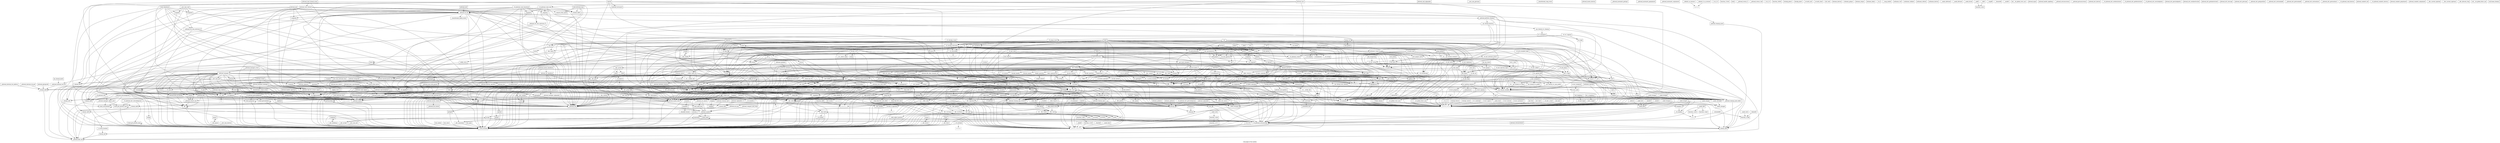 digraph "Call graph of the module." {
  label="Call graph of the module.";
  node [shape=record];

  Node_restart [label="{restart}"];
  Node_connect [label="{connect}"];
  Node_pthread_kill [label="{pthread_kill}"];
  Node_function_b8f8 [label="{function_b8f8}"];
  Node___new_sem_destroy [label="{__new_sem_destroy}"];
  Node___pthread_manager_event [label="{__pthread_manager_event}"];
  Node_pthread_start_thread_event [label="{pthread_start_thread_event}"];
  Node___GI_raise [label="{__GI_raise}"];
  Node___new_sem_trywait [label="{__new_sem_trywait}"];
  Node_pthread_insert_list [label="{pthread_insert_list}"];
  Node_pthread_call_handlers [label="{pthread_call_handlers}"];
  Node_sem_timedwait [label="{sem_timedwait}"];
  Node_recvfrom [label="{recvfrom}"];
  Node_fork [label="{fork}"];
  Node_pthread_sigmask [label="{pthread_sigmask}"];
  Node_write [label="{write}"];
  Node___pthread_alt_lock [label="{__pthread_alt_lock}"];
  Node__24_d_16 [label="{_24_d_16}"];
  Node___new_sem_wait [label="{__new_sem_wait}"];
  Node___pthread_alt_timedlock [label="{__pthread_alt_timedlock}"];
  Node___pthread_acquire [label="{__pthread_acquire}"];
  Node_vfork [label="{vfork}"];
  Node___new_sem_init [label="{__new_sem_init}"];
  Node_pthread_atfork [label="{pthread_atfork}"];
  Node___new_sem_post [label="{__new_sem_post}"];
  Node_wait_node_free [label="{wait_node_free}"];
  Node_suspend [label="{suspend}"];
  Node___pthread_lock [label="{__pthread_lock}"];
  Node__thread_self [label="{_thread_self}"];
  Node_waitpid [label="{waitpid}"];
  Node_wait [label="{wait}"];
  Node___pthread_unlock [label="{__pthread_unlock}"];
  Node_pthread_null_sighandler [label="{pthread_null_sighandler}"];
  Node__thread_self2 [label="{_thread_self2}"];
  Node___pthread_compare_and_swap [label="{__pthread_compare_and_swap}"];
  Node_pthread_free [label="{pthread_free}"];
  Node_pthread_kill_all_threads [label="{pthread_kill_all_threads}"];
  Node_pthread_start_thread [label="{pthread_start_thread}"];
  Node___pthread_set_own_extricate_if [label="{__pthread_set_own_extricate_if}"];
  Node___GI_sigaction [label="{__GI_sigaction}"];
  Node_sem_unlink [label="{sem_unlink}"];
  Node_sem_close [label="{sem_close}"];
  Node_sigwait [label="{sigwait}"];
  Node_pthread_reap_children [label="{pthread_reap_children}"];
  Node___pthread_manager [label="{__pthread_manager}"];
  Node_recvmsg [label="{recvmsg}"];
  Node_accept [label="{accept}"];
  Node_sem_open [label="{sem_open}"];
  Node___pthread_alt_unlock [label="{__pthread_alt_unlock}"];
  Node_pthread_sighandler_rt [label="{pthread_sighandler_rt}"];
  Node_sendto [label="{sendto}"];
  Node_sendmsg [label="{sendmsg}"];
  Node_pthread_sighandler [label="{pthread_sighandler}"];
  Node__thread_self3 [label="{_thread_self3}"];
  Node_enqueue [label="{enqueue}"];
  Node_remove_from_queue [label="{remove_from_queue}"];
  Node_recv [label="{recv}"];
  Node___new_sem_getvalue [label="{__new_sem_getvalue}"];
  Node_new_sem_extricate_func [label="{new_sem_extricate_func}"];
  Node__suspend [label="{_suspend}"];
  Node_pthread_cond_broadcast [label="{pthread_cond_broadcast}"];
  Node__thread_self6 [label="{_thread_self6}"];
  Node_cond_extricate_func [label="{cond_extricate_func}"];
  Node__suspend3 [label="{_suspend3}"];
  Node___GI_pthread_cond_timedwait [label="{__GI_pthread_cond_timedwait}"];
  Node___GI_pthread_cond_wait [label="{__GI_pthread_cond_wait}"];
  Node_pthread_cond_signal [label="{pthread_cond_signal}"];
  Node___linuxthreads_create_event [label="{__linuxthreads_create_event}"];
  Node___linuxthreads_death_event [label="{__linuxthreads_death_event}"];
  Node___linuxthreads_reap_event [label="{__linuxthreads_reap_event}"];
  Node____pthread_set_own_extricate_if2 [label="{___pthread_set_own_extricate_if2}"];
  Node__thread_self7 [label="{_thread_self7}"];
  Node_join_extricate_func [label="{join_extricate_func}"];
  Node__suspend4 [label="{_suspend4}"];
  Node___pthread_do_exit [label="{__pthread_do_exit}"];
  Node_pthread_exit [label="{pthread_exit}"];
  Node_pthread_join [label="{pthread_join}"];
  Node_pthread_detach [label="{pthread_detach}"];
  Node___fresetlockfiles [label="{__fresetlockfiles}"];
  Node___pthread_alt_trylock [label="{__pthread_alt_trylock}"];
  Node_pthread_mutex_init [label="{pthread_mutex_init}"];
  Node_pthread_mutex_destroy [label="{pthread_mutex_destroy}"];
  Node_pthread_mutexattr_init [label="{pthread_mutexattr_init}"];
  Node_pthread_mutexattr_destroy [label="{pthread_mutexattr_destroy}"];
  Node___pthread_mutexattr_setkind_np [label="{__pthread_mutexattr_setkind_np}"];
  Node___pthread_mutexattr_gettype [label="{__pthread_mutexattr_gettype}"];
  Node___pthread_mutexattr_getpshared [label="{__pthread_mutexattr_getpshared}"];
  Node___pthread_mutexattr_setpshared [label="{__pthread_mutexattr_setpshared}"];
  Node___pthread_once_fork_child [label="{__pthread_once_fork_child}"];
  Node__thread_self8 [label="{_thread_self8}"];
  Node_pthread_mutex_unlock [label="{pthread_mutex_unlock}"];
  Node___pthread_once_fork_parent [label="{__pthread_once_fork_parent}"];
  Node_pthread_mutex_timedlock [label="{pthread_mutex_timedlock}"];
  Node_pthread_mutex_lock [label="{pthread_mutex_lock}"];
  Node___pthread_once_fork_prepare [label="{__pthread_once_fork_prepare}"];
  Node_pthread_once [label="{pthread_once}"];
  Node_pthread_once_cancelhandler [label="{pthread_once_cancelhandler}"];
  Node_pthread_mutex_trylock [label="{pthread_mutex_trylock}"];
  Node_pthread_cleanup_upto [label="{pthread_cleanup_upto}"];
  Node_longjmp [label="{longjmp}"];
  Node_siglongjmp [label="{siglongjmp}"];
  Node__thread_self9 [label="{_thread_self9}"];
  Node___pthread_internal_tsd_address [label="{__pthread_internal_tsd_address}"];
  Node___pthread_internal_tsd_get [label="{__pthread_internal_tsd_get}"];
  Node___pthread_internal_tsd_set [label="{__pthread_internal_tsd_set}"];
  Node_pthread_getspecific [label="{pthread_getspecific}"];
  Node___pthread_destroy_specifics [label="{__pthread_destroy_specifics}"];
  Node_pthread_setspecific [label="{pthread_setspecific}"];
  Node_pthread_key_delete [label="{pthread_key_delete}"];
  Node_pthread_key_create [label="{pthread_key_create}"];
  Node_mmap [label="{mmap}"];
  Node___libc_sigaction [label="{__libc_sigaction}"];
  Node_clone [label="{clone}"];
  Node___sigsetjmp [label="{__sigsetjmp}"];
  Node___default_sa_restorer [label="{__default_sa_restorer}"];
  Node___default_rt_sa_restorer [label="{__default_rt_sa_restorer}"];
  Node___libc_fcntl [label="{__libc_fcntl}"];
  Node___GI_fcntl64 [label="{__GI_fcntl64}"];
  Node___syscall_rt_sigaction [label="{__syscall_rt_sigaction}"];
  Node___GI__exit [label="{__GI__exit}"];
  Node___libc_close [label="{__libc_close}"];
  Node___libc_fork [label="{__libc_fork}"];
  Node___libc_fsync [label="{__libc_fsync}"];
  Node_getcwd [label="{getcwd}"];
  Node_geteuid [label="{geteuid}"];
  Node___GI_getpagesize [label="{__GI_getpagesize}"];
  Node___libc_getpid [label="{__libc_getpid}"];
  Node_getppid [label="{getppid}"];
  Node_getrlimit [label="{getrlimit}"];
  Node_gettimeofday [label="{gettimeofday}"];
  Node_ioctl [label="{ioctl}"];
  Node_kill [label="{kill}"];
  Node___libc_lseek64 [label="{__libc_lseek64}"];
  Node__longjmp [label="{_longjmp}"];
  Node___GI___libc_lseek [label="{__GI___libc_lseek}"];
  Node___libc_msync [label="{__libc_msync}"];
  Node_munmap [label="{munmap}"];
  Node___libc_nanosleep [label="{__libc_nanosleep}"];
  Node___libc_open [label="{__libc_open}"];
  Node___libc_creat [label="{__libc_creat}"];
  Node___GI___libc_open64 [label="{__GI___libc_open64}"];
  Node___libc_pause [label="{__libc_pause}"];
  Node___GI_pipe [label="{__GI_pipe}"];
  Node_printf [color="gray50", fontcolor="gray50", label="{printf}"];
  Node___GI_fseeko64 [label="{__GI_fseeko64}"];
  Node___stdio_READ [label="{__stdio_READ}"];
  Node___libc_pwrite64 [label="{__libc_pwrite64}"];
  Node___libc_pread64 [label="{__libc_pread64}"];
  Node___fake_pread_write [label="{__fake_pread_write}"];
  Node___libc_pwrite [label="{__libc_pwrite}"];
  Node___libc_pread [label="{__libc_pread}"];
  Node___libc_read [label="{__libc_read}"];
  Node_sched_get_priority_max [label="{sched_get_priority_max}"];
  Node_sched_get_priority_min [label="{sched_get_priority_min}"];
  Node_sched_getparam [label="{sched_getparam}"];
  Node_sched_getscheduler [label="{sched_getscheduler}"];
  Node_sched_setscheduler [label="{sched_setscheduler}"];
  Node_sched_yield [label="{sched_yield}"];
  Node___libc_select [label="{__libc_select}"];
  Node___GI_setrlimit [label="{__GI_setrlimit}"];
  Node___GI_sigprocmask [label="{__GI_sigprocmask}"];
  Node___libc_sigsuspend [label="{__libc_sigsuspend}"];
  Node___GI_time [label="{__GI_time}"];
  Node___libc_wait [label="{__libc_wait}"];
  Node_wait4 [label="{wait4}"];
  Node___libc_waitpid [label="{__libc_waitpid}"];
  Node___libc_write [label="{__libc_write}"];
  Node___GI_toupper [label="{__GI_toupper}"];
  Node___GI_fclose [label="{__GI_fclose}"];
  Node___GI_fopen [label="{__GI_fopen}"];
  Node_vsprintf [label="{vsprintf}"];
  Node_sprintf [label="{sprintf}"];
  Node___GI_vsnprintf [label="{__GI_vsnprintf}"];
  Node__stdio_fopen [label="{_stdio_fopen}"];
  Node__24_d_15 [label="{_24_d_15}"];
  Node__stdio_init [label="{_stdio_init}"];
  Node___stdio_init_mutex [label="{__stdio_init_mutex}"];
  Node__stdio_term [label="{_stdio_term}"];
  Node___stdio_wcommit [label="{__stdio_wcommit}"];
  Node__charpad [label="{_charpad}"];
  Node__fp_out_narrow [label="{_fp_out_narrow}"];
  Node__vfprintf_internal [label="{_vfprintf_internal}"];
  Node__ppfs_init [label="{_ppfs_init}"];
  Node__ppfs_prepargs [label="{_ppfs_prepargs}"];
  Node__ppfs_setargs [label="{_ppfs_setargs}"];
  Node__promoted_size [label="{_promoted_size}"];
  Node__ppfs_parsespec [label="{_ppfs_parsespec}"];
  Node_feof [label="{feof}"];
  Node_fgets [label="{fgets}"];
  Node___GI_fputs [label="{__GI_fputs}"];
  Node__stdio_openlist_dec_use [label="{_stdio_openlist_dec_use}"];
  Node_fflush_unlocked [label="{fflush_unlocked}"];
  Node___GI_fgets_unlocked [label="{__GI_fgets_unlocked}"];
  Node___GI_fputs_unlocked [label="{__GI_fputs_unlocked}"];
  Node___GI_fwrite_unlocked [label="{__GI_fwrite_unlocked}"];
  Node_function_125e8 [label="{function_125e8}"];
  Node_bcopy [label="{bcopy}"];
  Node_memcpy [label="{memcpy}"];
  Node___GI_memset [label="{__GI_memset}"];
  Node___GI_strcoll [label="{__GI_strcoll}"];
  Node_strlen [color="gray50", fontcolor="gray50", label="{strlen}"];
  Node_strcat [label="{strcat}"];
  Node_strcpy [label="{strcpy}"];
  Node_strncpy [label="{strncpy}"];
  Node_strnlen [label="{strnlen}"];
  Node___GI___glibc_strerror_r [label="{__GI___glibc_strerror_r}"];
  Node___xpg_strerror_r [label="{__xpg_strerror_r}"];
  Node___GI_strcasecmp [label="{__GI_strcasecmp}"];
  Node___GI_strtok [label="{__GI_strtok}"];
  Node_isatty [label="{isatty}"];
  Node___libc_tcdrain [label="{__libc_tcdrain}"];
  Node___GI_tcgetattr [label="{__GI_tcgetattr}"];
  Node_ntohl [label="{ntohl}"];
  Node_ntohs [label="{ntohs}"];
  Node_htonl [label="{htonl}"];
  Node_htons [label="{htons}"];
  Node_inet_addr [label="{inet_addr}"];
  Node___GI_gethostbyname [label="{__GI_gethostbyname}"];
  Node_gethostbyname_r [label="{gethostbyname_r}"];
  Node___libc_accept [label="{__libc_accept}"];
  Node_bind [label="{bind}"];
  Node___libc_connect [label="{__libc_connect}"];
  Node_listen [label="{listen}"];
  Node___libc_recv [label="{__libc_recv}"];
  Node___libc_recvfrom [label="{__libc_recvfrom}"];
  Node___libc_recvmsg [label="{__libc_recvmsg}"];
  Node___libc_send [label="{__libc_send}"];
  Node___libc_sendmsg [label="{__libc_sendmsg}"];
  Node___libc_sendto [label="{__libc_sendto}"];
  Node___GI_setsockopt [label="{__GI_setsockopt}"];
  Node_socket [label="{socket}"];
  Node___GI_sigaddset [label="{__GI_sigaddset}"];
  Node___GI_sigdelset [label="{__GI_sigdelset}"];
  Node_sigemptyset [label="{sigemptyset}"];
  Node_sigfillset [label="{sigfillset}"];
  Node_sigismember [label="{sigismember}"];
  Node___sigjmp_save [label="{__sigjmp_save}"];
  Node___sigismember [label="{__sigismember}"];
  Node___sigaddset [label="{__sigaddset}"];
  Node___sigdelset [label="{__sigdelset}"];
  Node_malloc [label="{malloc}"];
  Node_calloc [label="{calloc}"];
  Node_free [label="{free}"];
  Node_realloc [label="{realloc}"];
  Node___heap_alloc [label="{__heap_alloc}"];
  Node___heap_alloc_at [label="{__heap_alloc_at}"];
  Node___heap_link_free_area [label="{__heap_link_free_area}"];
  Node___heap_link_free_area_after [label="{__heap_link_free_area_after}"];
  Node___heap_free [label="{__heap_free}"];
  Node_abort [label="{abort}"];
  Node_rand [label="{rand}"];
  Node_random [label="{random}"];
  Node_setstate [label="{setstate}"];
  Node_initstate [label="{initstate}"];
  Node_srand [label="{srand}"];
  Node_setstate_r [label="{setstate_r}"];
  Node___GI_random_r [label="{__GI_random_r}"];
  Node_srandom_r [label="{srandom_r}"];
  Node__24_d_14 [label="{_24_d_14}"];
  Node___GI_initstate_r [label="{__GI_initstate_r}"];
  Node___libc_system [label="{__libc_system}"];
  Node_atol [label="{atol}"];
  Node_strtol [label="{strtol}"];
  Node__stdlib_strto_l [label="{_stdlib_strto_l}"];
  Node___GI_exit [label="{__GI_exit}"];
  Node_on_exit [label="{on_exit}"];
  Node_execl [label="{execl}"];
  Node_sleep [label="{sleep}"];
  Node___libc_pthread_init [label="{__libc_pthread_init}"];
  Node___GI___uClibc_fini [label="{__GI___uClibc_fini}"];
  Node___pthread_return_0 [label="{__pthread_return_0}"];
  Node___pthread_return_void [label="{__pthread_return_void}"];
  Node___check_one_fd [label="{__check_one_fd}"];
  Node___GI___uClibc_init [label="{__GI___uClibc_init}"];
  Node___uClibc_main [label="{__uClibc_main}"];
  Node_rpc_thread_multi [label="{rpc_thread_multi}"];
  Node___rpc_thread_variables [label="{__rpc_thread_variables}"];
  Node___rpc_thread_svc_max_pollfd [label="{__rpc_thread_svc_max_pollfd}"];
  Node___rpc_thread_svc_pollfd [label="{__rpc_thread_svc_pollfd}"];
  Node___GI___rpc_thread_createerr [label="{__GI___rpc_thread_createerr}"];
  Node___GI___rpc_thread_svc_fdset [label="{__GI___rpc_thread_svc_fdset}"];
  Node___rpc_thread_destroy [label="{__rpc_thread_destroy}"];
  Node___syscall_error [label="{__syscall_error}"];
  Node___longjmp [label="{__longjmp}"];
  Node___vfork [label="{__vfork}"];
  Node___GI_execve [label="{__GI_execve}"];
  Node_getegid [label="{getegid}"];
  Node_getgid [label="{getgid}"];
  Node_getuid [label="{getuid}"];
  Node___GI_sbrk [label="{__GI_sbrk}"];
  Node___GI___h_errno_location [label="{__GI___h_errno_location}"];
  Node___GI_wcrtomb [label="{__GI_wcrtomb}"];
  Node___GI_wcsrtombs [label="{__GI_wcsrtombs}"];
  Node___GI_wcsnrtombs [label="{__GI_wcsnrtombs}"];
  Node___stdio_WRITE [label="{__stdio_WRITE}"];
  Node___stdio_fwrite [label="{__stdio_fwrite}"];
  Node___stdio_trans2w_o [label="{__stdio_trans2w_o}"];
  Node__load_inttype [label="{_load_inttype}"];
  Node__store_inttype [label="{_store_inttype}"];
  Node__uintmaxtostr [label="{_uintmaxtostr}"];
  Node__fpmaxtostr [label="{_fpmaxtostr}"];
  Node__24_d_13 [label="{_24_d_13}"];
  Node_getc_unlocked [label="{getc_unlocked}"];
  Node__memcpy [label="{_memcpy}"];
  Node_function_16058 [label="{function_16058}"];
  Node_memmove [label="{memmove}"];
  Node___GI_memchr [label="{__GI_memchr}"];
  Node___GI_mempcpy [label="{__GI_mempcpy}"];
  Node_memrchr [label="{memrchr}"];
  Node_strtok_r [label="{strtok_r}"];
  Node___GI_strpbrk [label="{__GI_strpbrk}"];
  Node___rpc_thread_clnt_cleanup [label="{__rpc_thread_clnt_cleanup}"];
  Node_callrpc [label="{callrpc}"];
  Node_clntudp_geterr [label="{clntudp_geterr}"];
  Node_clntudp_freeres [label="{clntudp_freeres}"];
  Node_clntudp_abort [label="{clntudp_abort}"];
  Node_clntudp_control [label="{clntudp_control}"];
  Node___GI_clntudp_bufcreate [label="{__GI_clntudp_bufcreate}"];
  Node___GI_clntudp_create [label="{__GI_clntudp_create}"];
  Node_clntudp_destroy [label="{clntudp_destroy}"];
  Node_clntudp_call [label="{clntudp_call}"];
  Node__create_xid [label="{_create_xid}"];
  Node_pmap_getport [label="{pmap_getport}"];
  Node___GI_xdr_pmap [label="{__GI_xdr_pmap}"];
  Node___GI__seterr_reply [label="{__GI__seterr_reply}"];
  Node___GI_xdr_callhdr [label="{__GI_xdr_callhdr}"];
  Node___GI_xdr_rejected_reply [label="{__GI_xdr_rejected_reply}"];
  Node___GI_xdr_replymsg [label="{__GI_xdr_replymsg}"];
  Node_xdr_des_block [label="{xdr_des_block}"];
  Node_xdr_opaque_auth [label="{xdr_opaque_auth}"];
  Node___GI_xdr_accepted_reply [label="{__GI_xdr_accepted_reply}"];
  Node_svc_sendreply [label="{svc_sendreply}"];
  Node_svcerr_noproc [label="{svcerr_noproc}"];
  Node_svcerr_decode [label="{svcerr_decode}"];
  Node_svcerr_systemerr [label="{svcerr_systemerr}"];
  Node_svcerr_auth [label="{svcerr_auth}"];
  Node_svcerr_weakauth [label="{svcerr_weakauth}"];
  Node___GI_svcerr_noprog [label="{__GI_svcerr_noprog}"];
  Node_svcerr_progvers [label="{svcerr_progvers}"];
  Node_svc_find [label="{svc_find}"];
  Node_svc_getreq_common [label="{svc_getreq_common}"];
  Node_svc_getreqset [label="{svc_getreqset}"];
  Node___GI_svc_getreq [label="{__GI_svc_getreq}"];
  Node_svc_unregister [label="{svc_unregister}"];
  Node___rpc_thread_svc_cleanup [label="{__rpc_thread_svc_cleanup}"];
  Node___GI_svc_register [label="{__GI_svc_register}"];
  Node_xprt_unregister [label="{xprt_unregister}"];
  Node_svc_getreq_poll [label="{svc_getreq_poll}"];
  Node_xprt_register [label="{xprt_register}"];
  Node__svcauth_null [label="{_svcauth_null}"];
  Node___GI_fseek [label="{__GI_fseek}"];
  Node__authenticate [label="{_authenticate}"];
  Node__svcauth_short [label="{_svcauth_short}"];
  Node__svcauth_unix [label="{_svcauth_unix}"];
  Node_xdr_free [label="{xdr_free}"];
  Node_xdr_void [label="{xdr_void}"];
  Node___GI_xdr_long [label="{__GI_xdr_long}"];
  Node_xdr_short [label="{xdr_short}"];
  Node___GI_xdr_int [label="{__GI_xdr_int}"];
  Node_xdr_u_long [label="{xdr_u_long}"];
  Node_xdr_u_int [label="{xdr_u_int}"];
  Node___GI_xdr_hyper [label="{__GI_xdr_hyper}"];
  Node_xdr_u_hyper [label="{xdr_u_hyper}"];
  Node_xdr_longlong_t [label="{xdr_longlong_t}"];
  Node_xdr_u_longlong_t [label="{xdr_u_longlong_t}"];
  Node___GI_xdr_u_short [label="{__GI_xdr_u_short}"];
  Node_xdr_char [label="{xdr_char}"];
  Node_xdr_u_char [label="{xdr_u_char}"];
  Node_xdr_bool [label="{xdr_bool}"];
  Node_xdr_enum [label="{xdr_enum}"];
  Node_xdr_opaque [label="{xdr_opaque}"];
  Node_xdr_union [label="{xdr_union}"];
  Node___GI_xdr_string [label="{__GI_xdr_string}"];
  Node_xdr_wrapstring [label="{xdr_wrapstring}"];
  Node_xdr_bytes [label="{xdr_bytes}"];
  Node_xdr_netobj [label="{xdr_netobj}"];
  Node_xdrmem_destroy [label="{xdrmem_destroy}"];
  Node___GI_xdrmem_create [label="{__GI_xdrmem_create}"];
  Node_xdrmem_getlong [label="{xdrmem_getlong}"];
  Node_xdrmem_putlong [label="{xdrmem_putlong}"];
  Node_xdrmem_getpos [label="{xdrmem_getpos}"];
  Node_xdrmem_setpos [label="{xdrmem_setpos}"];
  Node_xdrmem_inline [label="{xdrmem_inline}"];
  Node_xdrmem_getint32 [label="{xdrmem_getint32}"];
  Node_xdrmem_putint32 [label="{xdrmem_putint32}"];
  Node_xdrmem_putbytes [label="{xdrmem_putbytes}"];
  Node_xdrmem_getbytes [label="{xdrmem_getbytes}"];
  Node_inet_aton [label="{inet_aton}"];
  Node___dns_lookup [label="{__dns_lookup}"];
  Node__24_d [label="{_24_d}"];
  Node___open_nameservers [label="{__open_nameservers}"];
  Node___get_hosts_byname_r [label="{__get_hosts_byname_r}"];
  Node___bsd_signal [label="{__bsd_signal}"];
  Node_lrand48_r [label="{lrand48_r}"];
  Node_nrand48_r [label="{nrand48_r}"];
  Node___GI_srand48_r [label="{__GI_srand48_r}"];
  Node___exit_handler [label="{__exit_handler}"];
  Node___new_exitfn [label="{__new_exitfn}"];
  Node__dl_aux_init [label="{_dl_aux_init}"];
  Node___GI_brk [label="{__GI_brk}"];
  Node___cmsg_nxthdr [label="{__cmsg_nxthdr}"];
  Node___stdio_adjust_position [label="{__stdio_adjust_position}"];
  Node___stdio_rfill [label="{__stdio_rfill}"];
  Node___stdio_trans2r_o [label="{__stdio_trans2r_o}"];
  Node___stdio_seek [label="{__stdio_seek}"];
  Node___GI_vfprintf [label="{__GI_vfprintf}"];
  Node_bcmp [label="{bcmp}"];
  Node_rawmemchr [label="{rawmemchr}"];
  Node___GI_strncat [label="{__GI_strncat}"];
  Node___GI_strspn [label="{__GI_strspn}"];
  Node_ffs [label="{ffs}"];
  Node___GI_strdup [label="{__GI_strdup}"];
  Node_authnone_verf [label="{authnone_verf}"];
  Node_authnone_validate [label="{authnone_validate}"];
  Node_authnone_refresh [label="{authnone_refresh}"];
  Node_authnone_destroy [label="{authnone_destroy}"];
  Node_authnone_marshal [label="{authnone_marshal}"];
  Node_authnone_create [label="{authnone_create}"];
  Node___GI_xdr_authunix_parms [label="{__GI_xdr_authunix_parms}"];
  Node___GI_bindresvport [label="{__GI_bindresvport}"];
  Node___get_myaddress [label="{__get_myaddress}"];
  Node___GI_pmap_unset [label="{__GI_pmap_unset}"];
  Node_pmap_set [label="{pmap_set}"];
  Node__rpc_dtablesize [label="{_rpc_dtablesize}"];
  Node_xdr_vector [label="{xdr_vector}"];
  Node___GI_xdr_array [label="{__GI_xdr_array}"];
  Node_inet_pton4 [label="{inet_pton4}"];
  Node_inet_pton [label="{inet_pton}"];
  Node_inet_ntop4 [label="{inet_ntop4}"];
  Node___GI_inet_ntop [label="{__GI_inet_ntop}"];
  Node___encode_header [label="{__encode_header}"];
  Node___decode_header [label="{__decode_header}"];
  Node___encode_question [label="{__encode_question}"];
  Node___length_question [label="{__length_question}"];
  Node___decode_answer [label="{__decode_answer}"];
  Node___open_etc_hosts [label="{__open_etc_hosts}"];
  Node___read_etc_hosts_r [label="{__read_etc_hosts_r}"];
  Node___drand48_iterate [label="{__drand48_iterate}"];
  Node_getdtablesize [label="{getdtablesize}"];
  Node___GI_tolower [label="{__GI_tolower}"];
  Node_perror [label="{perror}"];
  Node_fprintf [label="{fprintf}"];
  Node___GI_strchr [label="{__GI_strchr}"];
  Node___GI_clnt_sperrno [label="{__GI_clnt_sperrno}"];
  Node_free_mem [label="{free_mem}"];
  Node_clnt_perrno [label="{clnt_perrno}"];
  Node__buf [label="{_buf}"];
  Node_clnt_spcreateerror [label="{clnt_spcreateerror}"];
  Node_clnt_pcreateerror [label="{clnt_pcreateerror}"];
  Node___GI_clnt_sperror [label="{__GI_clnt_sperror}"];
  Node_clnt_perror [label="{clnt_perror}"];
  Node___encode_dotted [label="{__encode_dotted}"];
  Node___decode_dotted [label="{__decode_dotted}"];
  Node___length_dotted [label="{__length_dotted}"];
  Node___udivsi3 [label="{__udivsi3}"];
  Node___aeabi_uidivmod [label="{__aeabi_uidivmod}"];
  Node___aeabi_idiv [label="{__aeabi_idiv}"];
  Node___aeabi_idivmod [label="{__aeabi_idivmod}"];
  Node___umodsi3 [label="{__umodsi3}"];
  Node___aeabi_drsub [label="{__aeabi_drsub}"];
  Node___aeabi_dsub [label="{__aeabi_dsub}"];
  Node___adddf3 [label="{__adddf3}"];
  Node_function_1c528 [label="{function_1c528}"];
  Node_function_1c57c [label="{function_1c57c}"];
  Node_function_1c5d8 [label="{function_1c5d8}"];
  Node_function_1c6bc [label="{function_1c6bc}"];
  Node___aeabi_ui2d [label="{__aeabi_ui2d}"];
  Node___floatsidf [label="{__floatsidf}"];
  Node___extendsfdf2 [label="{__extendsfdf2}"];
  Node___aeabi_ul2d [label="{__aeabi_ul2d}"];
  Node___floatdidf [label="{__floatdidf}"];
  Node_function_1c834 [label="{function_1c834}"];
  Node___aeabi_dmul [label="{__aeabi_dmul}"];
  Node_function_1ca24 [label="{function_1ca24}"];
  Node_function_1cba0 [label="{function_1cba0}"];
  Node___aeabi_ddiv [label="{__aeabi_ddiv}"];
  Node___gtdf2 [label="{__gtdf2}"];
  Node___ltdf2 [label="{__ltdf2}"];
  Node___cmpdf2 [label="{__cmpdf2}"];
  Node_function_1cdc4 [label="{function_1cdc4}"];
  Node___aeabi_cdrcmple [label="{__aeabi_cdrcmple}"];
  Node___aeabi_cdcmple [label="{__aeabi_cdcmple}"];
  Node___aeabi_dcmpeq [label="{__aeabi_dcmpeq}"];
  Node___aeabi_dcmplt [label="{__aeabi_dcmplt}"];
  Node___aeabi_dcmple [label="{__aeabi_dcmple}"];
  Node___aeabi_dcmpge [label="{__aeabi_dcmpge}"];
  Node___aeabi_dcmpgt [label="{__aeabi_dcmpgt}"];
  Node___fixunsdfsi [label="{__fixunsdfsi}"];
  Node___muldi3 [label="{__muldi3}"];
  Node___do_global_ctors_aux [label="{__do_global_ctors_aux}"];
  Node_call___do_global_ctors_aux [label="{call___do_global_ctors_aux}"];
  Node__fini [label="{_fini}"];
  Node_unknown_0 [color="gray50", fontcolor="gray50", label="{unknown_0}"];
  Node_sigreturn [color="gray50", fontcolor="gray50", label="{sigreturn}"];
  Node_sigaction [color="gray50", fontcolor="gray50", label="{sigaction}"];
  Node_exit [color="gray50", fontcolor="gray50", label="{exit}"];
  Node_getpid [color="gray50", fontcolor="gray50", label="{getpid}"];
  Node_pipe [color="gray50", fontcolor="gray50", label="{pipe}"];
  Node_poll [color="gray50", fontcolor="gray50", label="{poll}"];
  Node_setrlimit [color="gray50", fontcolor="gray50", label="{setrlimit}"];
  Node_sigprocmask [color="gray50", fontcolor="gray50", label="{sigprocmask}"];
  Node_sigsuspend [color="gray50", fontcolor="gray50", label="{sigsuspend}"];
  Node_time [color="gray50", fontcolor="gray50", label="{time}"];
  Node_setsockopt [color="gray50", fontcolor="gray50", label="{setsockopt}"];
  Node_execve [color="gray50", fontcolor="gray50", label="{execve}"];
  Node_brk [color="gray50", fontcolor="gray50", label="{brk}"];
  Node_llvm_bswap_i32 [color="gray50", fontcolor="gray50", label="{llvm_bswap_i32}"];
  Node_abort [color="gray50", fontcolor="gray50", label="{abort}"];
  Node_fabsf [color="gray50", fontcolor="gray50", label="{fabsf}"];
  Node_pthread_equal [label="{pthread_equal}"];
  Node___pthread_find_self [label="{__pthread_find_self}"];
  Node__thread_self4 [label="{_thread_self4}"];
  Node___GI_pthread_self [label="{__GI_pthread_self}"];
  Node_pthread_handle_sigdebug [label="{pthread_handle_sigdebug}"];
  Node___pthread_setconcurrency [label="{__pthread_setconcurrency}"];
  Node___pthread_getconcurrency [label="{__pthread_getconcurrency}"];
  Node___pthread_timedsuspend_new [label="{__pthread_timedsuspend_new}"];
  Node___pthread_restart_new [label="{__pthread_restart_new}"];
  Node___pthread_wait_for_restart_signal [label="{__pthread_wait_for_restart_signal}"];
  Node__suspend2 [label="{_suspend2}"];
  Node_pthread_onexit_process [label="{pthread_onexit_process}"];
  Node___pthread_reset_main_thread [label="{__pthread_reset_main_thread}"];
  Node___pthread_kill_other_threads_np [label="{__pthread_kill_other_threads_np}"];
  Node_pthread_initialize [label="{pthread_initialize}"];
  Node___pthread_initialize_manager [label="{__pthread_initialize_manager}"];
  Node___libc_poll [label="{__libc_poll}"];
  Node___fake_pread_write64 [label="{__fake_pread_write64}"];
  Node___pthread_initialize [label="{__pthread_initialize}"];
  Node_pthread_handle_sigcancel [label="{pthread_handle_sigcancel}"];
  Node_pthread_handle_sigrestart [label="{pthread_handle_sigrestart}"];
  Node___pthread_initialize_minimal [label="{__pthread_initialize_minimal}"];
  Node_pthread_setschedparam [label="{pthread_setschedparam}"];
  Node___GI_pthread_getschedparam [label="{__GI_pthread_getschedparam}"];
  Node_pthread_attr_destroy [label="{pthread_attr_destroy}"];
  Node___GI_pthread_attr_setdetachstate [label="{__GI_pthread_attr_setdetachstate}"];
  Node___GI_pthread_attr_getdetachstate [label="{__GI_pthread_attr_getdetachstate}"];
  Node___GI_pthread_attr_setschedpolicy [label="{__GI_pthread_attr_setschedpolicy}"];
  Node_pthread_attr_getschedpolicy [label="{pthread_attr_getschedpolicy}"];
  Node_pthread_attr_setinheritsched [label="{pthread_attr_setinheritsched}"];
  Node_pthread_attr_getinheritsched [label="{pthread_attr_getinheritsched}"];
  Node_pthread_attr_setscope [label="{pthread_attr_setscope}"];
  Node_pthread_attr_getscope [label="{pthread_attr_getscope}"];
  Node___pthread_attr_getguardsize [label="{__pthread_attr_getguardsize}"];
  Node___pthread_attr_setstackaddr [label="{__pthread_attr_setstackaddr}"];
  Node___pthread_attr_getstackaddr [label="{__pthread_attr_getstackaddr}"];
  Node___pthread_attr_setstacksize [label="{__pthread_attr_setstacksize}"];
  Node___pthread_attr_getstacksize [label="{__pthread_attr_getstacksize}"];
  Node___GI_pthread_attr_init [label="{__GI_pthread_attr_init}"];
  Node___pthread_attr_setguardsize [label="{__pthread_attr_setguardsize}"];
  Node___GI_pthread_attr_getschedparam [label="{__GI_pthread_attr_getschedparam}"];
  Node___GI_pthread_attr_setschedparam [label="{__GI_pthread_attr_setschedparam}"];
  Node__thread_self5 [label="{_thread_self5}"];
  Node___pthread_perform_cleanup [label="{__pthread_perform_cleanup}"];
  Node___pthread_cleanup_push_defer [label="{__pthread_cleanup_push_defer}"];
  Node__pthread_cleanup_pop [label="{_pthread_cleanup_pop}"];
  Node__pthread_cleanup_push [label="{_pthread_cleanup_push}"];
  Node___pthread_cleanup_pop_restore [label="{__pthread_cleanup_pop_restore}"];
  Node_pthread_testcancel [label="{pthread_testcancel}"];
  Node___GI_pthread_setcanceltype [label="{__GI_pthread_setcanceltype}"];
  Node_pthread_setcancelstate [label="{pthread_setcancelstate}"];
  Node_pthread_cancel [label="{pthread_cancel}"];
  Node__enqueue [label="{_enqueue}"];
  Node__remove_from_queue [label="{_remove_from_queue}"];
  Node_pthread_cond_init [label="{pthread_cond_init}"];
  Node___GI_pthread_cond_destroy [label="{__GI_pthread_cond_destroy}"];
  Node_pthread_condattr_init [label="{pthread_condattr_init}"];
  Node___GI_pthread_condattr_destroy [label="{__GI_pthread_condattr_destroy}"];
  Node_pthread_condattr_getpshared [label="{pthread_condattr_getpshared}"];
  Node_pthread_condattr_setpshared [label="{pthread_condattr_setpshared}"];
  Node____pthread_set_own_extricate_if [label="{___pthread_set_own_extricate_if}"];
  Node__restart [label="{_restart}"];
  Node_tcdrain [label="{tcdrain}"];
  Node_system [label="{system}"];
  Node_read [label="{read}"];
  Node_pwrite [label="{pwrite}"];
  Node_pread64 [label="{pread64}"];
  Node_pread [label="{pread}"];
  Node_pause [label="{pause}"];
  Node_open64 [label="{open64}"];
  Node_open [label="{open}"];
  Node_nanosleep [label="{nanosleep}"];
  Node_msync [label="{msync}"];
  Node_lseek64 [label="{lseek64}"];
  Node_lseek [label="{lseek}"];
  Node_fsync [label="{fsync}"];
  Node_fcntl [label="{fcntl}"];
  Node_close [label="{close}"];
  Node___libc_current_sigrtmin [label="{__libc_current_sigrtmin}"];
  Node___libc_current_sigrtmax [label="{__libc_current_sigrtmax}"];
  Node___libc_allocate_rtsig [label="{__libc_allocate_rtsig}"];
  Node_pthread_create [label="{pthread_create}"];
  Node___pseudo_branch [color="gray50", fontcolor="gray50", label="{__pseudo_branch}"];
  Node___pseudo_cond_branch [color="gray50", fontcolor="gray50", label="{__pseudo_cond_branch}"];
  Node__init [label="{_init}"];
  Node___do_global_dtors_aux [label="{__do_global_dtors_aux}"];
  Node_call___do_global_dtors_aux [label="{call___do_global_dtors_aux}"];
  Node_frame_dummy [label="{frame_dummy}"];
  Node_call_frame_dummy [label="{call_frame_dummy}"];
  Node__start [label="{_start}"];
  Node_strwildmatch [label="{strwildmatch}"];
  Node_Send [label="{Send}"];
  Node_host2ip [label="{host2ip}"];
  Node_mfork [label="{mfork}"];
  Node_filter [label="{filter}"];
  Node_makestring [label="{makestring}"];
  Node_identd [label="{identd}"];
  Node_std [label="{std}"];
  Node_stop [label="{stop}"];
  Node_send [label="{send}"];
  Node_unknown [label="{unknown}"];
  Node_killsec [label="{killsec}"];
  Node__PRIVMSG [label="{_PRIVMSG}"];
  Node__376 [label="{_376}"];
  Node__PING [label="{_PING}"];
  Node__352 [label="{_352}"];
  Node__433 [label="{_433}"];
  Node_con [label="{con}"];
  Node_main [label="{main}"];
  Node___modsi3 [label="{__modsi3}"];
  Node___aeabi_ldiv0 [label="{__aeabi_ldiv0}"];
  Node_thread_self [label="{thread_self}"];
  Node___h_errno_location [label="{__h_errno_location}"];
  Node___errno_location [label="{__errno_location}"];
  Node___pthread_manager_adjust_prio [label="{__pthread_manager_adjust_prio}"];
  Node___pthread_manager_sighandler [label="{__pthread_manager_sighandler}"];
  Node_restart -> Node___pthread_restart_new;
  Node_connect -> Node___libc_connect;
  Node_connect -> Node___GI_pthread_setcanceltype;
  Node_pthread_kill -> Node___pthread_lock;
  Node_pthread_kill -> Node___pthread_unlock;
  Node_pthread_kill -> Node_kill;
  Node_pthread_kill -> Node___errno_location;
  Node_function_b8f8 -> Node_unknown_0;
  Node___new_sem_destroy -> Node___errno_location;
  Node___pthread_manager_event -> Node___pthread_lock;
  Node___pthread_manager_event -> Node___pthread_unlock;
  Node___pthread_manager_event -> Node___pthread_manager;
  Node_pthread_start_thread_event -> Node___pthread_lock;
  Node_pthread_start_thread_event -> Node___pthread_unlock;
  Node_pthread_start_thread_event -> Node_pthread_start_thread;
  Node_pthread_start_thread_event -> Node___libc_getpid;
  Node___GI_raise -> Node_pthread_kill;
  Node___GI_raise -> Node___GI_pthread_self;
  Node___GI_raise -> Node___errno_location;
  Node___new_sem_trywait -> Node___pthread_lock;
  Node___new_sem_trywait -> Node___pthread_unlock;
  Node___new_sem_trywait -> Node___errno_location;
  Node_pthread_insert_list -> Node_abort;
  Node_pthread_call_handlers -> Node___pseudo_branch;
  Node_sem_timedwait -> Node_suspend;
  Node_sem_timedwait -> Node___pthread_lock;
  Node_sem_timedwait -> Node__thread_self;
  Node_sem_timedwait -> Node___pthread_unlock;
  Node_sem_timedwait -> Node___pthread_set_own_extricate_if;
  Node_sem_timedwait -> Node_enqueue;
  Node_sem_timedwait -> Node_remove_from_queue;
  Node_sem_timedwait -> Node___pthread_do_exit;
  Node_sem_timedwait -> Node___pthread_timedsuspend_new;
  Node_sem_timedwait -> Node___errno_location;
  Node_recvfrom -> Node___libc_recvfrom;
  Node_recvfrom -> Node___GI_pthread_setcanceltype;
  Node_fork -> Node_pthread_call_handlers;
  Node_fork -> Node___fresetlockfiles;
  Node_fork -> Node_pthread_mutex_init;
  Node_fork -> Node_pthread_mutexattr_init;
  Node_fork -> Node_pthread_mutexattr_destroy;
  Node_fork -> Node___pthread_mutexattr_setkind_np;
  Node_fork -> Node___pthread_once_fork_child;
  Node_fork -> Node_pthread_mutex_unlock;
  Node_fork -> Node___pthread_once_fork_parent;
  Node_fork -> Node_pthread_mutex_lock;
  Node_fork -> Node___pthread_once_fork_prepare;
  Node_fork -> Node___libc_fork;
  Node_fork -> Node___pthread_reset_main_thread;
  Node_pthread_sigmask -> Node___GI_sigprocmask;
  Node_pthread_sigmask -> Node_memcpy;
  Node_pthread_sigmask -> Node___GI_sigaddset;
  Node_pthread_sigmask -> Node___GI_sigdelset;
  Node_pthread_sigmask -> Node___errno_location;
  Node_write -> Node___libc_write;
  Node_write -> Node___GI_pthread_setcanceltype;
  Node___pthread_alt_lock -> Node___pthread_acquire;
  Node___pthread_alt_lock -> Node__thread_self3;
  Node___pthread_alt_lock -> Node___pseudo_cond_branch;
  Node__24_d_16 -> Node___pseudo_cond_branch;
  Node___new_sem_wait -> Node_suspend;
  Node___new_sem_wait -> Node___pthread_lock;
  Node___new_sem_wait -> Node__thread_self;
  Node___new_sem_wait -> Node___pthread_unlock;
  Node___new_sem_wait -> Node___pthread_set_own_extricate_if;
  Node___new_sem_wait -> Node_enqueue;
  Node___new_sem_wait -> Node___pthread_do_exit;
  Node___pthread_alt_timedlock -> Node___pthread_alt_lock;
  Node___pthread_alt_timedlock -> Node___pthread_acquire;
  Node___pthread_alt_timedlock -> Node_wait_node_free;
  Node___pthread_alt_timedlock -> Node__thread_self3;
  Node___pthread_alt_timedlock -> Node__suspend;
  Node___pthread_alt_timedlock -> Node_malloc;
  Node___pthread_alt_timedlock -> Node___pthread_timedsuspend_new;
  Node___pthread_acquire -> Node_sched_yield;
  Node___pthread_acquire -> Node_nanosleep;
  Node_vfork -> Node_fork;
  Node___new_sem_init -> Node___errno_location;
  Node_pthread_atfork -> Node_pthread_insert_list;
  Node_pthread_atfork -> Node_pthread_mutex_unlock;
  Node_pthread_atfork -> Node_pthread_mutex_lock;
  Node_pthread_atfork -> Node_malloc;
  Node___new_sem_post -> Node___pthread_lock;
  Node___new_sem_post -> Node__thread_self;
  Node___new_sem_post -> Node___pthread_unlock;
  Node___new_sem_post -> Node___libc_write;
  Node___new_sem_post -> Node___pthread_restart_new;
  Node___new_sem_post -> Node___pthread_initialize_manager;
  Node___new_sem_post -> Node___errno_location;
  Node_wait_node_free -> Node___pthread_acquire;
  Node_suspend -> Node___pthread_wait_for_restart_signal;
  Node___pthread_lock -> Node___pthread_acquire;
  Node__thread_self -> Node___pthread_find_self;
  Node_waitpid -> Node___libc_waitpid;
  Node_waitpid -> Node___GI_pthread_setcanceltype;
  Node_wait -> Node___libc_wait;
  Node_wait -> Node___GI_pthread_setcanceltype;
  Node__thread_self2 -> Node___pthread_find_self;
  Node___pthread_compare_and_swap -> Node___pthread_acquire;
  Node_pthread_free -> Node___pthread_lock;
  Node_pthread_free -> Node___pthread_unlock;
  Node_pthread_free -> Node_munmap;
  Node_pthread_free -> Node_free;
  Node_pthread_free -> Node___pseudo_cond_branch;
  Node_pthread_kill_all_threads -> Node_kill;
  Node_pthread_start_thread -> Node___pthread_do_exit;
  Node_pthread_start_thread -> Node___libc_getpid;
  Node_pthread_start_thread -> Node_sched_setscheduler;
  Node_pthread_start_thread -> Node___GI_sigprocmask;
  Node_pthread_start_thread -> Node___libc_write;
  Node_pthread_start_thread -> Node___pthread_wait_for_restart_signal;
  Node_pthread_start_thread -> Node___pseudo_branch;
  Node_pthread_start_thread -> Node___errno_location;
  Node___pthread_set_own_extricate_if -> Node___pthread_lock;
  Node___pthread_set_own_extricate_if -> Node___pthread_unlock;
  Node___GI_sigaction -> Node___libc_sigaction;
  Node___GI_sigaction -> Node_memcpy;
  Node_sem_unlink -> Node___errno_location;
  Node_sem_close -> Node___errno_location;
  Node_sigwait -> Node__thread_self2;
  Node_sigwait -> Node___GI_sigaction;
  Node_sigwait -> Node___sigsetjmp;
  Node_sigwait -> Node___libc_sigsuspend;
  Node_sigwait -> Node___GI_sigdelset;
  Node_sigwait -> Node_sigemptyset;
  Node_sigwait -> Node_sigfillset;
  Node_sigwait -> Node_sigismember;
  Node_sigwait -> Node_pthread_testcancel;
  Node_pthread_reap_children -> Node_pthread_kill_all_threads;
  Node_pthread_reap_children -> Node___GI__exit;
  Node_pthread_reap_children -> Node___libc_waitpid;
  Node_pthread_reap_children -> Node___pseudo_cond_branch;
  Node___pthread_manager -> Node_restart;
  Node___pthread_manager -> Node___GI_raise;
  Node___pthread_manager -> Node___new_sem_post;
  Node___pthread_manager -> Node___pthread_lock;
  Node___pthread_manager -> Node_waitpid;
  Node___pthread_manager -> Node___pthread_unlock;
  Node___pthread_manager -> Node_pthread_free;
  Node___pthread_manager -> Node_pthread_kill_all_threads;
  Node___pthread_manager -> Node_pthread_reap_children;
  Node___pthread_manager -> Node___linuxthreads_create_event;
  Node___pthread_manager -> Node_mmap;
  Node___pthread_manager -> Node_clone;
  Node___pthread_manager -> Node___GI__exit;
  Node___pthread_manager -> Node_geteuid;
  Node___pthread_manager -> Node___GI_getpagesize;
  Node___pthread_manager -> Node_getppid;
  Node___pthread_manager -> Node_kill;
  Node___pthread_manager -> Node_munmap;
  Node___pthread_manager -> Node___libc_read;
  Node___pthread_manager -> Node_sched_getparam;
  Node___pthread_manager -> Node_sched_getscheduler;
  Node___pthread_manager -> Node___GI_sigprocmask;
  Node___pthread_manager -> Node_memcpy;
  Node___pthread_manager -> Node___GI_memset;
  Node___pthread_manager -> Node___GI_sigdelset;
  Node___pthread_manager -> Node_sigfillset;
  Node___pthread_manager -> Node___libc_poll;
  Node___pthread_manager -> Node___pseudo_cond_branch;
  Node___pthread_manager -> Node___errno_location;
  Node___pthread_manager -> Node___pthread_manager_adjust_prio;
  Node_recvmsg -> Node___libc_recvmsg;
  Node_recvmsg -> Node___GI_pthread_setcanceltype;
  Node_accept -> Node___libc_accept;
  Node_accept -> Node___GI_pthread_setcanceltype;
  Node_sem_open -> Node___errno_location;
  Node___pthread_alt_unlock -> Node___pthread_acquire;
  Node___pthread_alt_unlock -> Node_wait_node_free;
  Node_pthread_sighandler_rt -> Node__thread_self2;
  Node_pthread_sighandler_rt -> Node___pseudo_branch;
  Node_sendto -> Node___libc_sendto;
  Node_sendto -> Node___GI_pthread_setcanceltype;
  Node_sendmsg -> Node___libc_sendmsg;
  Node_sendmsg -> Node___GI_pthread_setcanceltype;
  Node_pthread_sighandler -> Node__thread_self2;
  Node_pthread_sighandler -> Node_memcpy;
  Node_pthread_sighandler -> Node___pseudo_branch;
  Node__thread_self3 -> Node___pthread_find_self;
  Node_enqueue -> Node_abort;
  Node_recv -> Node___libc_recv;
  Node_recv -> Node___GI_pthread_setcanceltype;
  Node_new_sem_extricate_func -> Node___pthread_lock;
  Node_new_sem_extricate_func -> Node__thread_self;
  Node_new_sem_extricate_func -> Node___pthread_unlock;
  Node_new_sem_extricate_func -> Node_remove_from_queue;
  Node__suspend -> Node___pthread_wait_for_restart_signal;
  Node_pthread_cond_broadcast -> Node___pthread_lock;
  Node_pthread_cond_broadcast -> Node___pthread_unlock;
  Node_pthread_cond_broadcast -> Node__restart;
  Node__thread_self6 -> Node___pthread_find_self;
  Node_cond_extricate_func -> Node___pthread_lock;
  Node_cond_extricate_func -> Node___pthread_unlock;
  Node_cond_extricate_func -> Node__thread_self6;
  Node_cond_extricate_func -> Node__remove_from_queue;
  Node__suspend3 -> Node___pthread_wait_for_restart_signal;
  Node___GI_pthread_cond_timedwait -> Node___pthread_lock;
  Node___GI_pthread_cond_timedwait -> Node___pthread_unlock;
  Node___GI_pthread_cond_timedwait -> Node__thread_self6;
  Node___GI_pthread_cond_timedwait -> Node__suspend3;
  Node___GI_pthread_cond_timedwait -> Node___pthread_do_exit;
  Node___GI_pthread_cond_timedwait -> Node_pthread_mutex_unlock;
  Node___GI_pthread_cond_timedwait -> Node_pthread_mutex_lock;
  Node___GI_pthread_cond_timedwait -> Node___pthread_timedsuspend_new;
  Node___GI_pthread_cond_timedwait -> Node__enqueue;
  Node___GI_pthread_cond_timedwait -> Node__remove_from_queue;
  Node___GI_pthread_cond_timedwait -> Node____pthread_set_own_extricate_if;
  Node___GI_pthread_cond_timedwait -> Node__restart;
  Node___GI_pthread_cond_wait -> Node___pthread_lock;
  Node___GI_pthread_cond_wait -> Node___pthread_unlock;
  Node___GI_pthread_cond_wait -> Node__thread_self6;
  Node___GI_pthread_cond_wait -> Node__suspend3;
  Node___GI_pthread_cond_wait -> Node___pthread_do_exit;
  Node___GI_pthread_cond_wait -> Node_pthread_mutex_unlock;
  Node___GI_pthread_cond_wait -> Node_pthread_mutex_lock;
  Node___GI_pthread_cond_wait -> Node__enqueue;
  Node___GI_pthread_cond_wait -> Node____pthread_set_own_extricate_if;
  Node___GI_pthread_cond_wait -> Node__restart;
  Node_pthread_cond_signal -> Node___pthread_lock;
  Node_pthread_cond_signal -> Node___pthread_unlock;
  Node_pthread_cond_signal -> Node__restart;
  Node____pthread_set_own_extricate_if2 -> Node___pthread_lock;
  Node____pthread_set_own_extricate_if2 -> Node___pthread_unlock;
  Node__thread_self7 -> Node___pthread_find_self;
  Node_join_extricate_func -> Node___pthread_lock;
  Node_join_extricate_func -> Node___pthread_unlock;
  Node_join_extricate_func -> Node__thread_self7;
  Node__suspend4 -> Node___pthread_wait_for_restart_signal;
  Node___pthread_do_exit -> Node___pthread_lock;
  Node___pthread_do_exit -> Node___pthread_unlock;
  Node___pthread_do_exit -> Node___linuxthreads_death_event;
  Node___pthread_do_exit -> Node__thread_self7;
  Node___pthread_do_exit -> Node__suspend4;
  Node___pthread_do_exit -> Node___pthread_destroy_specifics;
  Node___pthread_do_exit -> Node___GI__exit;
  Node___pthread_do_exit -> Node___libc_write;
  Node___pthread_do_exit -> Node___GI_exit;
  Node___pthread_do_exit -> Node___pthread_perform_cleanup;
  Node___pthread_do_exit -> Node___pseudo_cond_branch;
  Node___pthread_do_exit -> Node___errno_location;
  Node_pthread_exit -> Node___pthread_do_exit;
  Node_pthread_join -> Node___pthread_lock;
  Node_pthread_join -> Node___pthread_unlock;
  Node_pthread_join -> Node____pthread_set_own_extricate_if2;
  Node_pthread_join -> Node__thread_self7;
  Node_pthread_join -> Node__suspend4;
  Node_pthread_join -> Node___pthread_do_exit;
  Node_pthread_join -> Node___libc_write;
  Node_pthread_join -> Node___errno_location;
  Node_pthread_detach -> Node___pthread_lock;
  Node_pthread_detach -> Node___pthread_unlock;
  Node_pthread_detach -> Node__thread_self7;
  Node_pthread_detach -> Node___libc_write;
  Node_pthread_detach -> Node___errno_location;
  Node___fresetlockfiles -> Node_pthread_mutex_init;
  Node___fresetlockfiles -> Node_pthread_mutexattr_init;
  Node___fresetlockfiles -> Node_pthread_mutexattr_destroy;
  Node___fresetlockfiles -> Node___pthread_mutexattr_setkind_np;
  Node___pthread_once_fork_child -> Node_pthread_mutex_init;
  Node___pthread_once_fork_child -> Node_pthread_cond_init;
  Node__thread_self8 -> Node___pthread_find_self;
  Node_pthread_mutex_unlock -> Node___pthread_unlock;
  Node_pthread_mutex_unlock -> Node___pthread_alt_unlock;
  Node_pthread_mutex_unlock -> Node__thread_self8;
  Node___pthread_once_fork_parent -> Node_pthread_mutex_unlock;
  Node_pthread_mutex_timedlock -> Node___pthread_alt_timedlock;
  Node_pthread_mutex_timedlock -> Node___pthread_lock;
  Node_pthread_mutex_timedlock -> Node__thread_self8;
  Node_pthread_mutex_lock -> Node___pthread_alt_lock;
  Node_pthread_mutex_lock -> Node___pthread_lock;
  Node_pthread_mutex_lock -> Node__thread_self8;
  Node___pthread_once_fork_prepare -> Node_pthread_mutex_lock;
  Node_pthread_once -> Node___GI_pthread_cond_wait;
  Node_pthread_once -> Node_pthread_mutex_unlock;
  Node_pthread_once -> Node_pthread_mutex_lock;
  Node_pthread_once -> Node__pthread_cleanup_pop;
  Node_pthread_once -> Node__pthread_cleanup_push;
  Node_pthread_once -> Node___pseudo_branch;
  Node_pthread_once -> Node___pseudo_cond_branch;
  Node_pthread_once_cancelhandler -> Node_pthread_cond_broadcast;
  Node_pthread_once_cancelhandler -> Node_pthread_mutex_unlock;
  Node_pthread_once_cancelhandler -> Node_pthread_mutex_lock;
  Node_pthread_mutex_trylock -> Node___pthread_alt_trylock;
  Node_pthread_mutex_trylock -> Node__thread_self8;
  Node_pthread_cleanup_upto -> Node___pthread_find_self;
  Node_pthread_cleanup_upto -> Node___pseudo_branch;
  Node_longjmp -> Node_pthread_cleanup_upto;
  Node_longjmp -> Node__longjmp;
  Node_siglongjmp -> Node_pthread_cleanup_upto;
  Node_siglongjmp -> Node__longjmp;
  Node__thread_self9 -> Node___pthread_find_self;
  Node___pthread_internal_tsd_address -> Node__thread_self9;
  Node___pthread_internal_tsd_get -> Node__thread_self9;
  Node___pthread_internal_tsd_set -> Node__thread_self9;
  Node_pthread_getspecific -> Node__thread_self9;
  Node___pthread_destroy_specifics -> Node___pthread_lock;
  Node___pthread_destroy_specifics -> Node___pthread_unlock;
  Node___pthread_destroy_specifics -> Node__thread_self9;
  Node___pthread_destroy_specifics -> Node_free;
  Node___pthread_destroy_specifics -> Node___pseudo_branch;
  Node_pthread_setspecific -> Node__thread_self9;
  Node_pthread_setspecific -> Node_calloc;
  Node_pthread_key_delete -> Node_pthread_mutex_unlock;
  Node_pthread_key_delete -> Node_pthread_mutex_lock;
  Node_pthread_key_delete -> Node__thread_self9;
  Node_pthread_key_create -> Node_pthread_mutex_unlock;
  Node_pthread_key_create -> Node_pthread_mutex_lock;
  Node_mmap -> Node___errno_location;
  Node___libc_sigaction -> Node___syscall_rt_sigaction;
  Node___libc_sigaction -> Node_memcpy;
  Node_clone -> Node_clone;
  Node_clone -> Node___GI__exit;
  Node_clone -> Node___syscall_error;
  Node_clone -> Node_unknown_0;
  Node___sigsetjmp -> Node___sigjmp_save;
  Node___default_sa_restorer -> Node_sigreturn;
  Node___default_rt_sa_restorer -> Node_sigreturn;
  Node___libc_fcntl -> Node___GI_fcntl64;
  Node___libc_fcntl -> Node_fcntl;
  Node___libc_fcntl -> Node___errno_location;
  Node___GI_fcntl64 -> Node___errno_location;
  Node___syscall_rt_sigaction -> Node_sigaction;
  Node___syscall_rt_sigaction -> Node___errno_location;
  Node___GI__exit -> Node_exit;
  Node___libc_close -> Node_close;
  Node___libc_close -> Node___errno_location;
  Node___libc_fork -> Node_fork;
  Node___libc_fork -> Node___errno_location;
  Node___libc_fsync -> Node_fsync;
  Node___libc_fsync -> Node___errno_location;
  Node_getcwd -> Node_getcwd;
  Node_getcwd -> Node___GI_getpagesize;
  Node_getcwd -> Node_malloc;
  Node_getcwd -> Node_free;
  Node_getcwd -> Node_realloc;
  Node_getcwd -> Node___errno_location;
  Node_geteuid -> Node___errno_location;
  Node___libc_getpid -> Node_getpid;
  Node___libc_getpid -> Node___errno_location;
  Node_getppid -> Node_getppid;
  Node_getppid -> Node___errno_location;
  Node_getrlimit -> Node___errno_location;
  Node_gettimeofday -> Node_gettimeofday;
  Node_gettimeofday -> Node___errno_location;
  Node_ioctl -> Node_ioctl;
  Node_ioctl -> Node___errno_location;
  Node_kill -> Node_kill;
  Node_kill -> Node___errno_location;
  Node___libc_lseek64 -> Node___errno_location;
  Node__longjmp -> Node___longjmp;
  Node__longjmp -> Node___pseudo_cond_branch;
  Node___GI___libc_lseek -> Node_lseek;
  Node___GI___libc_lseek -> Node___errno_location;
  Node___libc_msync -> Node_msync;
  Node___libc_msync -> Node___errno_location;
  Node_munmap -> Node_munmap;
  Node_munmap -> Node___errno_location;
  Node___libc_nanosleep -> Node_nanosleep;
  Node___libc_nanosleep -> Node___errno_location;
  Node___libc_open -> Node_open;
  Node___libc_open -> Node___errno_location;
  Node___libc_creat -> Node___libc_open;
  Node___GI___libc_open64 -> Node___libc_open;
  Node___libc_pause -> Node_pause;
  Node___libc_pause -> Node___errno_location;
  Node___GI_pipe -> Node_pipe;
  Node___GI_pipe -> Node___errno_location;
  Node___GI_fseeko64 -> Node_pthread_mutex_lock;
  Node___GI_fseeko64 -> Node___stdio_wcommit;
  Node___GI_fseeko64 -> Node___stdio_adjust_position;
  Node___GI_fseeko64 -> Node___stdio_seek;
  Node___GI_fseeko64 -> Node___pthread_cleanup_push_defer;
  Node___GI_fseeko64 -> Node___pseudo_branch;
  Node___GI_fseeko64 -> Node___errno_location;
  Node___stdio_READ -> Node___libc_read;
  Node___libc_pwrite64 -> Node___fake_pread_write64;
  Node___libc_pread64 -> Node___fake_pread_write64;
  Node___fake_pread_write -> Node___GI___libc_lseek;
  Node___fake_pread_write -> Node___libc_read;
  Node___fake_pread_write -> Node___errno_location;
  Node___libc_pwrite -> Node___fake_pread_write;
  Node___libc_pread -> Node___fake_pread_write;
  Node___libc_read -> Node_read;
  Node___libc_read -> Node___errno_location;
  Node_sched_get_priority_max -> Node_sched_get_priority_max;
  Node_sched_get_priority_max -> Node___errno_location;
  Node_sched_get_priority_min -> Node_sched_get_priority_min;
  Node_sched_get_priority_min -> Node___errno_location;
  Node_sched_getparam -> Node_sched_getparam;
  Node_sched_getparam -> Node___errno_location;
  Node_sched_getscheduler -> Node_sched_getscheduler;
  Node_sched_getscheduler -> Node___errno_location;
  Node_sched_setscheduler -> Node_sched_setscheduler;
  Node_sched_setscheduler -> Node___errno_location;
  Node_sched_yield -> Node_sched_yield;
  Node_sched_yield -> Node___errno_location;
  Node___libc_select -> Node___errno_location;
  Node___GI_setrlimit -> Node_setrlimit;
  Node___GI_setrlimit -> Node___errno_location;
  Node___GI_sigprocmask -> Node_sigprocmask;
  Node___GI_sigprocmask -> Node___errno_location;
  Node___libc_sigsuspend -> Node_sigsuspend;
  Node___libc_sigsuspend -> Node___errno_location;
  Node___GI_time -> Node_time;
  Node___GI_time -> Node___errno_location;
  Node___libc_wait -> Node_wait4;
  Node_wait4 -> Node_wait4;
  Node_wait4 -> Node___errno_location;
  Node___libc_waitpid -> Node_wait4;
  Node___libc_write -> Node_write;
  Node___libc_write -> Node___errno_location;
  Node___GI_fclose -> Node_pthread_mutex_lock;
  Node___GI_fclose -> Node___libc_close;
  Node___GI_fclose -> Node__stdio_openlist_dec_use;
  Node___GI_fclose -> Node_fflush_unlocked;
  Node___GI_fclose -> Node___pthread_cleanup_push_defer;
  Node___GI_fclose -> Node___pthread_cleanup_pop_restore;
  Node___GI_fclose -> Node___pseudo_cond_branch;
  Node___GI_fopen -> Node__stdio_fopen;
  Node_vsprintf -> Node___GI_vsnprintf;
  Node_sprintf -> Node___GI_vsnprintf;
  Node___GI_vsnprintf -> Node___stdio_init_mutex;
  Node___GI_vsnprintf -> Node__vfprintf_internal;
  Node__stdio_fopen -> Node_pthread_mutex_lock;
  Node__stdio_fopen -> Node___libc_fcntl;
  Node__stdio_fopen -> Node___libc_open;
  Node__stdio_fopen -> Node___stdio_init_mutex;
  Node__stdio_fopen -> Node_isatty;
  Node__stdio_fopen -> Node_malloc;
  Node__stdio_fopen -> Node_free;
  Node__stdio_fopen -> Node___pthread_cleanup_push_defer;
  Node__stdio_fopen -> Node___pthread_cleanup_pop_restore;
  Node__stdio_fopen -> Node___errno_location;
  Node__stdio_init -> Node_isatty;
  Node__stdio_init -> Node___errno_location;
  Node___stdio_init_mutex -> Node_memcpy;
  Node__stdio_term -> Node_pthread_mutex_trylock;
  Node__stdio_term -> Node___stdio_init_mutex;
  Node__stdio_term -> Node___pseudo_cond_branch;
  Node___stdio_wcommit -> Node___pseudo_cond_branch;
  Node__charpad -> Node___stdio_fwrite;
  Node__fp_out_narrow -> Node__charpad;
  Node__fp_out_narrow -> Node_strlen;
  Node__fp_out_narrow -> Node___pseudo_cond_branch;
  Node__vfprintf_internal -> Node__charpad;
  Node__vfprintf_internal -> Node__ppfs_init;
  Node__vfprintf_internal -> Node__ppfs_prepargs;
  Node__vfprintf_internal -> Node__ppfs_setargs;
  Node__vfprintf_internal -> Node__ppfs_parsespec;
  Node__vfprintf_internal -> Node___GI_fputs_unlocked;
  Node__vfprintf_internal -> Node_strlen;
  Node__vfprintf_internal -> Node_strnlen;
  Node__vfprintf_internal -> Node___GI___glibc_strerror_r;
  Node__vfprintf_internal -> Node___GI_wcrtomb;
  Node__vfprintf_internal -> Node___GI_wcsrtombs;
  Node__vfprintf_internal -> Node___stdio_fwrite;
  Node__vfprintf_internal -> Node__load_inttype;
  Node__vfprintf_internal -> Node__store_inttype;
  Node__vfprintf_internal -> Node__uintmaxtostr;
  Node__vfprintf_internal -> Node__fpmaxtostr;
  Node__vfprintf_internal -> Node___pseudo_cond_branch;
  Node__vfprintf_internal -> Node___errno_location;
  Node__ppfs_init -> Node__ppfs_parsespec;
  Node__ppfs_init -> Node___GI_memset;
  Node__ppfs_prepargs -> Node__ppfs_setargs;
  Node__ppfs_parsespec -> Node__promoted_size;
  Node__ppfs_parsespec -> Node_memcpy;
  Node_feof -> Node_pthread_mutex_lock;
  Node_feof -> Node___pthread_cleanup_push_defer;
  Node_feof -> Node___pseudo_branch;
  Node_fgets -> Node_pthread_mutex_lock;
  Node_fgets -> Node___GI_fgets_unlocked;
  Node_fgets -> Node___pthread_cleanup_push_defer;
  Node_fgets -> Node___pseudo_branch;
  Node___GI_fputs -> Node_pthread_mutex_lock;
  Node___GI_fputs -> Node___GI_fputs_unlocked;
  Node___GI_fputs -> Node___pthread_cleanup_push_defer;
  Node___GI_fputs -> Node___pseudo_branch;
  Node__stdio_openlist_dec_use -> Node_pthread_mutex_lock;
  Node__stdio_openlist_dec_use -> Node___pthread_cleanup_push_defer;
  Node__stdio_openlist_dec_use -> Node___pthread_cleanup_pop_restore;
  Node__stdio_openlist_dec_use -> Node___pseudo_cond_branch;
  Node_fflush_unlocked -> Node_pthread_mutex_lock;
  Node_fflush_unlocked -> Node___stdio_wcommit;
  Node_fflush_unlocked -> Node__stdio_openlist_dec_use;
  Node_fflush_unlocked -> Node___pthread_cleanup_push_defer;
  Node_fflush_unlocked -> Node___pthread_cleanup_pop_restore;
  Node_fflush_unlocked -> Node___pseudo_branch;
  Node___GI_fgets_unlocked -> Node_getc_unlocked;
  Node___GI_fputs_unlocked -> Node___GI_fwrite_unlocked;
  Node___GI_fputs_unlocked -> Node_strlen;
  Node___GI_fwrite_unlocked -> Node___stdio_fwrite;
  Node___GI_fwrite_unlocked -> Node___stdio_trans2w_o;
  Node___GI_fwrite_unlocked -> Node___errno_location;
  Node_bcopy -> Node__memcpy;
  Node_memcpy -> Node__memcpy;
  Node___GI_memset -> Node___pseudo_branch;
  Node___GI___glibc_strerror_r -> Node___xpg_strerror_r;
  Node___xpg_strerror_r -> Node_memcpy;
  Node___xpg_strerror_r -> Node_strlen;
  Node___xpg_strerror_r -> Node__uintmaxtostr;
  Node___xpg_strerror_r -> Node___errno_location;
  Node___GI_strtok -> Node_strtok_r;
  Node_isatty -> Node___GI_tcgetattr;
  Node___libc_tcdrain -> Node_ioctl;
  Node___GI_tcgetattr -> Node_ioctl;
  Node___GI_tcgetattr -> Node___GI_memset;
  Node___GI_tcgetattr -> Node___GI_mempcpy;
  Node_ntohl -> Node_llvm_bswap_i32;
  Node_htonl -> Node_llvm_bswap_i32;
  Node_inet_addr -> Node_inet_aton;
  Node___GI_gethostbyname -> Node_gethostbyname_r;
  Node___GI_gethostbyname -> Node___GI___h_errno_location;
  Node_gethostbyname_r -> Node_pthread_mutex_lock;
  Node_gethostbyname_r -> Node_memcpy;
  Node_gethostbyname_r -> Node_strncpy;
  Node_gethostbyname_r -> Node_free;
  Node_gethostbyname_r -> Node_inet_aton;
  Node_gethostbyname_r -> Node___dns_lookup;
  Node_gethostbyname_r -> Node___open_nameservers;
  Node_gethostbyname_r -> Node___get_hosts_byname_r;
  Node_gethostbyname_r -> Node___pthread_cleanup_push_defer;
  Node_gethostbyname_r -> Node___pthread_cleanup_pop_restore;
  Node_gethostbyname_r -> Node___errno_location;
  Node___libc_accept -> Node_accept;
  Node___libc_accept -> Node___errno_location;
  Node_bind -> Node_bind;
  Node_bind -> Node___errno_location;
  Node___libc_connect -> Node_connect;
  Node___libc_connect -> Node___errno_location;
  Node_listen -> Node_listen;
  Node_listen -> Node___errno_location;
  Node___libc_recv -> Node_recv;
  Node___libc_recv -> Node___errno_location;
  Node___libc_recvfrom -> Node_recvfrom;
  Node___libc_recvfrom -> Node___errno_location;
  Node___libc_recvmsg -> Node_recvmsg;
  Node___libc_recvmsg -> Node___errno_location;
  Node___libc_send -> Node_send;
  Node___libc_send -> Node___errno_location;
  Node___libc_sendmsg -> Node_sendmsg;
  Node___libc_sendmsg -> Node___errno_location;
  Node___libc_sendto -> Node_sendto;
  Node___libc_sendto -> Node___errno_location;
  Node___GI_setsockopt -> Node_setsockopt;
  Node___GI_setsockopt -> Node___errno_location;
  Node_socket -> Node_socket;
  Node_socket -> Node___errno_location;
  Node___GI_sigaddset -> Node___sigaddset;
  Node___GI_sigaddset -> Node___errno_location;
  Node___GI_sigdelset -> Node___sigdelset;
  Node___GI_sigdelset -> Node___errno_location;
  Node_sigemptyset -> Node___GI_memset;
  Node_sigfillset -> Node___GI_memset;
  Node_sigismember -> Node___sigismember;
  Node_sigismember -> Node___errno_location;
  Node___sigjmp_save -> Node___GI_sigprocmask;
  Node_malloc -> Node_pthread_mutex_unlock;
  Node_malloc -> Node_pthread_mutex_lock;
  Node_malloc -> Node___heap_alloc;
  Node_malloc -> Node___heap_free;
  Node_malloc -> Node___GI_sbrk;
  Node_malloc -> Node___pseudo_cond_branch;
  Node_malloc -> Node___errno_location;
  Node_calloc -> Node_malloc;
  Node_calloc -> Node___pseudo_cond_branch;
  Node_calloc -> Node___errno_location;
  Node_free -> Node_pthread_mutex_unlock;
  Node_free -> Node_pthread_mutex_lock;
  Node_free -> Node___heap_free;
  Node_free -> Node___GI_sbrk;
  Node_realloc -> Node_pthread_mutex_unlock;
  Node_realloc -> Node_pthread_mutex_lock;
  Node_realloc -> Node_memcpy;
  Node_realloc -> Node_malloc;
  Node_realloc -> Node_free;
  Node_realloc -> Node___heap_alloc_at;
  Node_realloc -> Node___heap_free;
  Node___heap_free -> Node___heap_link_free_area;
  Node___heap_free -> Node___heap_link_free_area_after;
  Node_abort -> Node___GI_raise;
  Node_abort -> Node___GI_sigaction;
  Node_abort -> Node_pthread_mutex_unlock;
  Node_abort -> Node_pthread_mutex_lock;
  Node_abort -> Node___GI_memset;
  Node_abort -> Node___sigaddset;
  Node_abort -> Node_abort;
  Node_abort -> Node___pseudo_cond_branch;
  Node_rand -> Node_random;
  Node_random -> Node_pthread_mutex_lock;
  Node_random -> Node___GI_random_r;
  Node_random -> Node___pthread_cleanup_push_defer;
  Node_random -> Node___pthread_cleanup_pop_restore;
  Node_setstate -> Node_pthread_mutex_lock;
  Node_setstate -> Node_setstate_r;
  Node_setstate -> Node___pthread_cleanup_push_defer;
  Node_setstate -> Node___pthread_cleanup_pop_restore;
  Node_initstate -> Node_pthread_mutex_lock;
  Node_initstate -> Node___GI_initstate_r;
  Node_initstate -> Node___pthread_cleanup_push_defer;
  Node_initstate -> Node___pthread_cleanup_pop_restore;
  Node_srand -> Node_pthread_mutex_lock;
  Node_srand -> Node_srandom_r;
  Node_srand -> Node___pthread_cleanup_push_defer;
  Node_srand -> Node___pthread_cleanup_pop_restore;
  Node_setstate_r -> Node___errno_location;
  Node___GI_random_r -> Node_fabsf;
  Node_srandom_r -> Node___GI_random_r;
  Node__24_d_14 -> Node___pseudo_branch;
  Node___GI_initstate_r -> Node_srandom_r;
  Node___GI_initstate_r -> Node___errno_location;
  Node___libc_system -> Node___GI__exit;
  Node___libc_system -> Node_wait4;
  Node___libc_system -> Node_execl;
  Node___libc_system -> Node___vfork;
  Node___libc_system -> Node___bsd_signal;
  Node_atol -> Node_strtol;
  Node_strtol -> Node__stdlib_strto_l;
  Node__stdlib_strto_l -> Node___errno_location;
  Node___GI_exit -> Node_pthread_mutex_lock;
  Node___GI_exit -> Node___GI__exit;
  Node___GI_exit -> Node__stdio_term;
  Node___GI_exit -> Node___GI___uClibc_fini;
  Node___GI_exit -> Node___pthread_cleanup_push_defer;
  Node___GI_exit -> Node___pthread_cleanup_pop_restore;
  Node___GI_exit -> Node___pseudo_branch;
  Node_on_exit -> Node___new_exitfn;
  Node_execl -> Node___GI_execve;
  Node_sleep -> Node___GI_sigaction;
  Node_sleep -> Node___GI_sigprocmask;
  Node_sleep -> Node___sigismember;
  Node_sleep -> Node___sigaddset;
  Node_sleep -> Node_nanosleep;
  Node_sleep -> Node___errno_location;
  Node___GI___uClibc_fini -> Node___pseudo_branch;
  Node___check_one_fd -> Node___libc_fcntl;
  Node___check_one_fd -> Node___libc_open;
  Node___check_one_fd -> Node_abort;
  Node___GI___uClibc_init -> Node__stdio_init;
  Node___GI___uClibc_init -> Node___pthread_initialize_minimal;
  Node___uClibc_main -> Node_geteuid;
  Node___uClibc_main -> Node___GI_memset;
  Node___uClibc_main -> Node___GI_exit;
  Node___uClibc_main -> Node___check_one_fd;
  Node___uClibc_main -> Node___GI___uClibc_init;
  Node___uClibc_main -> Node_getegid;
  Node___uClibc_main -> Node_getgid;
  Node___uClibc_main -> Node_getuid;
  Node___uClibc_main -> Node__dl_aux_init;
  Node___uClibc_main -> Node___pseudo_branch;
  Node___uClibc_main -> Node___pseudo_cond_branch;
  Node___uClibc_main -> Node___h_errno_location;
  Node___uClibc_main -> Node___errno_location;
  Node_rpc_thread_multi -> Node___pthread_internal_tsd_set;
  Node___rpc_thread_variables -> Node___pseudo_branch;
  Node___rpc_thread_svc_max_pollfd -> Node___rpc_thread_variables;
  Node___rpc_thread_svc_pollfd -> Node___rpc_thread_variables;
  Node___GI___rpc_thread_createerr -> Node___rpc_thread_variables;
  Node___GI___rpc_thread_svc_fdset -> Node___rpc_thread_variables;
  Node___rpc_thread_destroy -> Node___pthread_internal_tsd_set;
  Node___rpc_thread_destroy -> Node_free;
  Node___rpc_thread_destroy -> Node___rpc_thread_clnt_cleanup;
  Node___rpc_thread_destroy -> Node___rpc_thread_svc_cleanup;
  Node___rpc_thread_destroy -> Node___pseudo_branch;
  Node___syscall_error -> Node___errno_location;
  Node___vfork -> Node_fork;
  Node___vfork -> Node___syscall_error;
  Node___GI_execve -> Node_execve;
  Node___GI_execve -> Node___errno_location;
  Node_getegid -> Node___errno_location;
  Node_getgid -> Node___errno_location;
  Node_getuid -> Node___errno_location;
  Node___GI_sbrk -> Node___GI_brk;
  Node___GI_wcrtomb -> Node___GI_wcsnrtombs;
  Node___GI_wcsrtombs -> Node___GI_wcsnrtombs;
  Node___GI_wcsnrtombs -> Node___errno_location;
  Node___stdio_WRITE -> Node___libc_write;
  Node___stdio_fwrite -> Node___stdio_wcommit;
  Node___stdio_fwrite -> Node_memcpy;
  Node___stdio_fwrite -> Node___stdio_WRITE;
  Node___stdio_fwrite -> Node___GI_memchr;
  Node___stdio_fwrite -> Node_memrchr;
  Node___stdio_trans2w_o -> Node___GI_fseek;
  Node___stdio_trans2w_o -> Node___errno_location;
  Node__fpmaxtostr -> Node___GI_memset;
  Node__fpmaxtostr -> Node___aeabi_dsub;
  Node__fpmaxtostr -> Node_unknown_0;
  Node_getc_unlocked -> Node___stdio_READ;
  Node_getc_unlocked -> Node___stdio_rfill;
  Node_getc_unlocked -> Node___stdio_trans2r_o;
  Node_getc_unlocked -> Node___pseudo_cond_branch;
  Node_memmove -> Node__memcpy;
  Node___GI_mempcpy -> Node_memcpy;
  Node_strtok_r -> Node___GI_strpbrk;
  Node_strtok_r -> Node_rawmemchr;
  Node_strtok_r -> Node___GI_strspn;
  Node___rpc_thread_clnt_cleanup -> Node_free;
  Node___rpc_thread_clnt_cleanup -> Node___rpc_thread_variables;
  Node___rpc_thread_clnt_cleanup -> Node___pseudo_branch;
  Node_callrpc -> Node___libc_close;
  Node_callrpc -> Node___GI_strcoll;
  Node_callrpc -> Node_gethostbyname_r;
  Node_callrpc -> Node_malloc;
  Node_callrpc -> Node_calloc;
  Node_callrpc -> Node___rpc_thread_variables;
  Node_callrpc -> Node___pseudo_branch;
  Node_clntudp_freeres -> Node___pseudo_branch;
  Node_clntudp_control -> Node___pseudo_branch;
  Node___GI_clntudp_bufcreate -> Node_ioctl;
  Node___GI_clntudp_bufcreate -> Node___GI_fputs;
  Node___GI_clntudp_bufcreate -> Node___GI_setsockopt;
  Node___GI_clntudp_bufcreate -> Node_socket;
  Node___GI_clntudp_bufcreate -> Node_malloc;
  Node___GI_clntudp_bufcreate -> Node_free;
  Node___GI_clntudp_bufcreate -> Node___GI___rpc_thread_createerr;
  Node___GI_clntudp_bufcreate -> Node__create_xid;
  Node___GI_clntudp_bufcreate -> Node_pmap_getport;
  Node___GI_clntudp_bufcreate -> Node___GI_xdr_callhdr;
  Node___GI_clntudp_bufcreate -> Node___GI_xdrmem_create;
  Node___GI_clntudp_bufcreate -> Node_authnone_create;
  Node___GI_clntudp_bufcreate -> Node___GI_bindresvport;
  Node___GI_clntudp_bufcreate -> Node___pseudo_branch;
  Node___GI_clntudp_bufcreate -> Node___pseudo_cond_branch;
  Node___GI_clntudp_bufcreate -> Node___errno_location;
  Node___GI_clntudp_create -> Node___GI_clntudp_bufcreate;
  Node_clntudp_destroy -> Node_free;
  Node_clntudp_destroy -> Node___pseudo_branch;
  Node_clntudp_destroy -> Node___pseudo_cond_branch;
  Node_clntudp_call -> Node_ioctl;
  Node_clntudp_call -> Node___libc_recvfrom;
  Node_clntudp_call -> Node___libc_recvmsg;
  Node_clntudp_call -> Node___libc_sendto;
  Node_clntudp_call -> Node___GI__seterr_reply;
  Node_clntudp_call -> Node___GI_xdr_replymsg;
  Node_clntudp_call -> Node_xdr_opaque_auth;
  Node_clntudp_call -> Node___GI_xdrmem_create;
  Node_clntudp_call -> Node_bcmp;
  Node_clntudp_call -> Node___libc_poll;
  Node_clntudp_call -> Node___pseudo_branch;
  Node_clntudp_call -> Node___errno_location;
  Node__create_xid -> Node_pthread_mutex_lock;
  Node__create_xid -> Node_gettimeofday;
  Node__create_xid -> Node_lrand48_r;
  Node__create_xid -> Node___GI_srand48_r;
  Node__create_xid -> Node___pthread_cleanup_push_defer;
  Node__create_xid -> Node___pthread_cleanup_pop_restore;
  Node_pmap_getport -> Node___GI___rpc_thread_createerr;
  Node_pmap_getport -> Node___GI_clntudp_bufcreate;
  Node_pmap_getport -> Node___pseudo_branch;
  Node___GI_xdr_pmap -> Node_xdr_u_long;
  Node___GI_xdr_callhdr -> Node_xdr_u_long;
  Node___GI_xdr_callhdr -> Node_xdr_enum;
  Node___GI_xdr_rejected_reply -> Node_xdr_u_long;
  Node___GI_xdr_rejected_reply -> Node_xdr_enum;
  Node___GI_xdr_replymsg -> Node_xdr_u_long;
  Node___GI_xdr_replymsg -> Node_xdr_enum;
  Node___GI_xdr_replymsg -> Node_xdr_union;
  Node_xdr_des_block -> Node_xdr_opaque;
  Node_xdr_opaque_auth -> Node_xdr_enum;
  Node_xdr_opaque_auth -> Node_xdr_bytes;
  Node___GI_xdr_accepted_reply -> Node_xdr_opaque_auth;
  Node___GI_xdr_accepted_reply -> Node_xdr_u_long;
  Node___GI_xdr_accepted_reply -> Node_xdr_enum;
  Node___GI_xdr_accepted_reply -> Node___pseudo_branch;
  Node_svc_sendreply -> Node___pseudo_branch;
  Node_svcerr_noproc -> Node___pseudo_branch;
  Node_svcerr_decode -> Node___pseudo_branch;
  Node_svcerr_systemerr -> Node___pseudo_branch;
  Node_svcerr_auth -> Node___pseudo_branch;
  Node_svcerr_weakauth -> Node_svcerr_auth;
  Node___GI_svcerr_noprog -> Node___pseudo_branch;
  Node_svcerr_progvers -> Node___pseudo_branch;
  Node_svc_find -> Node___rpc_thread_variables;
  Node_svc_getreq_common -> Node___rpc_thread_variables;
  Node_svc_getreq_common -> Node_svcerr_auth;
  Node_svc_getreq_common -> Node___GI_svcerr_noprog;
  Node_svc_getreq_common -> Node_svcerr_progvers;
  Node_svc_getreq_common -> Node__authenticate;
  Node_svc_getreq_common -> Node___pseudo_branch;
  Node_svc_getreqset -> Node_svc_getreq_common;
  Node_svc_getreqset -> Node_ffs;
  Node_svc_getreqset -> Node__rpc_dtablesize;
  Node___GI_svc_getreq -> Node_svc_getreqset;
  Node_svc_unregister -> Node_free;
  Node_svc_unregister -> Node___rpc_thread_variables;
  Node_svc_unregister -> Node_svc_find;
  Node_svc_unregister -> Node___GI_pmap_unset;
  Node___rpc_thread_svc_cleanup -> Node___rpc_thread_variables;
  Node___rpc_thread_svc_cleanup -> Node_svc_unregister;
  Node___GI_svc_register -> Node_malloc;
  Node___GI_svc_register -> Node___rpc_thread_variables;
  Node___GI_svc_register -> Node_svc_find;
  Node___GI_svc_register -> Node_pmap_set;
  Node_xprt_unregister -> Node___rpc_thread_variables;
  Node_xprt_unregister -> Node___rpc_thread_svc_max_pollfd;
  Node_xprt_unregister -> Node___rpc_thread_svc_pollfd;
  Node_xprt_unregister -> Node___GI___rpc_thread_svc_fdset;
  Node_xprt_unregister -> Node__rpc_dtablesize;
  Node_svc_getreq_poll -> Node___rpc_thread_variables;
  Node_svc_getreq_poll -> Node___rpc_thread_svc_max_pollfd;
  Node_svc_getreq_poll -> Node_svc_getreq_common;
  Node_svc_getreq_poll -> Node_xprt_unregister;
  Node_xprt_register -> Node_malloc;
  Node_xprt_register -> Node_realloc;
  Node_xprt_register -> Node___rpc_thread_variables;
  Node_xprt_register -> Node___rpc_thread_svc_max_pollfd;
  Node_xprt_register -> Node___rpc_thread_svc_pollfd;
  Node_xprt_register -> Node___GI___rpc_thread_svc_fdset;
  Node_xprt_register -> Node__rpc_dtablesize;
  Node___GI_fseek -> Node___GI_fseeko64;
  Node__authenticate -> Node___pseudo_branch;
  Node__svcauth_unix -> Node_printf;
  Node__svcauth_unix -> Node_memcpy;
  Node__svcauth_unix -> Node___GI_xdrmem_create;
  Node__svcauth_unix -> Node___GI_xdr_authunix_parms;
  Node__svcauth_unix -> Node_llvm_bswap_i32;
  Node__svcauth_unix -> Node___pseudo_branch;
  Node_xdr_free -> Node___pseudo_branch;
  Node___GI_xdr_long -> Node___pseudo_branch;
  Node_xdr_short -> Node___pseudo_branch;
  Node___GI_xdr_int -> Node___GI_xdr_long;
  Node_xdr_u_long -> Node___pseudo_branch;
  Node_xdr_u_int -> Node_xdr_u_long;
  Node___GI_xdr_hyper -> Node___pseudo_branch;
  Node_xdr_u_hyper -> Node___pseudo_branch;
  Node_xdr_longlong_t -> Node___GI_xdr_hyper;
  Node_xdr_u_longlong_t -> Node_xdr_u_hyper;
  Node___GI_xdr_u_short -> Node___pseudo_branch;
  Node_xdr_char -> Node___GI_xdr_int;
  Node_xdr_u_char -> Node_xdr_u_int;
  Node_xdr_bool -> Node___pseudo_branch;
  Node_xdr_enum -> Node___GI_xdr_long;
  Node_xdr_opaque -> Node___pseudo_branch;
  Node_xdr_union -> Node_xdr_enum;
  Node_xdr_union -> Node_unknown_0;
  Node_xdr_union -> Node___pseudo_branch;
  Node___GI_xdr_string -> Node___GI_fputs;
  Node___GI_xdr_string -> Node_strlen;
  Node___GI_xdr_string -> Node_malloc;
  Node___GI_xdr_string -> Node_free;
  Node___GI_xdr_string -> Node_xdr_u_int;
  Node___GI_xdr_string -> Node_xdr_opaque;
  Node_xdr_wrapstring -> Node___GI_xdr_string;
  Node_xdr_bytes -> Node___GI_fputs;
  Node_xdr_bytes -> Node_malloc;
  Node_xdr_bytes -> Node_free;
  Node_xdr_bytes -> Node_xdr_u_int;
  Node_xdr_bytes -> Node_xdr_opaque;
  Node_xdr_netobj -> Node_xdr_bytes;
  Node_xdrmem_getlong -> Node_llvm_bswap_i32;
  Node_xdrmem_putlong -> Node_llvm_bswap_i32;
  Node_xdrmem_getint32 -> Node_llvm_bswap_i32;
  Node_xdrmem_putint32 -> Node_llvm_bswap_i32;
  Node_xdrmem_putbytes -> Node_memcpy;
  Node_xdrmem_getbytes -> Node_memcpy;
  Node_inet_aton -> Node_llvm_bswap_i32;
  Node___dns_lookup -> Node_pthread_mutex_lock;
  Node___dns_lookup -> Node___libc_close;
  Node___dns_lookup -> Node_memcpy;
  Node___dns_lookup -> Node___GI_memset;
  Node___dns_lookup -> Node_strlen;
  Node___dns_lookup -> Node_strncpy;
  Node___dns_lookup -> Node_inet_addr;
  Node___dns_lookup -> Node___libc_connect;
  Node___dns_lookup -> Node___libc_recv;
  Node___dns_lookup -> Node___libc_send;
  Node___dns_lookup -> Node_socket;
  Node___dns_lookup -> Node_malloc;
  Node___dns_lookup -> Node_free;
  Node___dns_lookup -> Node___GI___h_errno_location;
  Node___dns_lookup -> Node___GI_strncat;
  Node___dns_lookup -> Node_inet_pton;
  Node___dns_lookup -> Node___encode_header;
  Node___dns_lookup -> Node___decode_header;
  Node___dns_lookup -> Node___encode_question;
  Node___dns_lookup -> Node___length_question;
  Node___dns_lookup -> Node___decode_answer;
  Node___dns_lookup -> Node___libc_poll;
  Node___dns_lookup -> Node___pthread_cleanup_push_defer;
  Node___dns_lookup -> Node___pthread_cleanup_pop_restore;
  Node___dns_lookup -> Node___pseudo_cond_branch;
  Node___dns_lookup -> Node___errno_location;
  Node___open_nameservers -> Node_pthread_mutex_lock;
  Node___open_nameservers -> Node___GI_fclose;
  Node___open_nameservers -> Node___GI_fopen;
  Node___open_nameservers -> Node_fgets;
  Node___open_nameservers -> Node___GI_strcoll;
  Node___open_nameservers -> Node_free;
  Node___open_nameservers -> Node___GI___h_errno_location;
  Node___open_nameservers -> Node___GI_strdup;
  Node___open_nameservers -> Node___pthread_cleanup_push_defer;
  Node___open_nameservers -> Node___pthread_cleanup_pop_restore;
  Node___get_hosts_byname_r -> Node___read_etc_hosts_r;
  Node___bsd_signal -> Node___GI_sigaction;
  Node___bsd_signal -> Node___sigismember;
  Node___bsd_signal -> Node___sigaddset;
  Node___bsd_signal -> Node___errno_location;
  Node_lrand48_r -> Node_nrand48_r;
  Node_nrand48_r -> Node___drand48_iterate;
  Node___exit_handler -> Node_free;
  Node___exit_handler -> Node___pseudo_branch;
  Node___new_exitfn -> Node_pthread_mutex_lock;
  Node___new_exitfn -> Node_realloc;
  Node___new_exitfn -> Node___pthread_cleanup_push_defer;
  Node___new_exitfn -> Node___pthread_cleanup_pop_restore;
  Node___new_exitfn -> Node___errno_location;
  Node___GI_brk -> Node_brk;
  Node___GI_brk -> Node___errno_location;
  Node___stdio_adjust_position -> Node___errno_location;
  Node___stdio_rfill -> Node___stdio_READ;
  Node___stdio_trans2r_o -> Node___stdio_wcommit;
  Node___stdio_trans2r_o -> Node___errno_location;
  Node___stdio_seek -> Node___libc_lseek64;
  Node___GI_vfprintf -> Node_pthread_mutex_lock;
  Node___GI_vfprintf -> Node__vfprintf_internal;
  Node___GI_vfprintf -> Node___stdio_trans2w_o;
  Node___GI_vfprintf -> Node___pthread_cleanup_push_defer;
  Node___GI_vfprintf -> Node___pseudo_branch;
  Node___GI_strdup -> Node_strlen;
  Node___GI_strdup -> Node_malloc;
  Node___GI_strdup -> Node___pseudo_cond_branch;
  Node_authnone_marshal -> Node___rpc_thread_variables;
  Node_authnone_marshal -> Node___pseudo_branch;
  Node_authnone_create -> Node_calloc;
  Node_authnone_create -> Node___rpc_thread_variables;
  Node_authnone_create -> Node_xdr_opaque_auth;
  Node_authnone_create -> Node___GI_xdrmem_create;
  Node_authnone_create -> Node___pseudo_branch;
  Node___GI_xdr_authunix_parms -> Node_xdr_u_long;
  Node___GI_xdr_authunix_parms -> Node_xdr_u_int;
  Node___GI_xdr_authunix_parms -> Node___GI_xdr_string;
  Node___GI_xdr_authunix_parms -> Node___GI_xdr_array;
  Node___GI_bindresvport -> Node___libc_getpid;
  Node___GI_bindresvport -> Node___GI_memset;
  Node___GI_bindresvport -> Node_bind;
  Node___GI_bindresvport -> Node___errno_location;
  Node___get_myaddress -> Node___libc_close;
  Node___get_myaddress -> Node_ioctl;
  Node___get_myaddress -> Node_socket;
  Node___get_myaddress -> Node___GI_exit;
  Node___get_myaddress -> Node_perror;
  Node___GI_pmap_unset -> Node___GI_clntudp_bufcreate;
  Node___GI_pmap_unset -> Node___get_myaddress;
  Node___GI_pmap_unset -> Node___pseudo_branch;
  Node_pmap_set -> Node___GI_clntudp_bufcreate;
  Node_pmap_set -> Node___get_myaddress;
  Node_pmap_set -> Node_clnt_perror;
  Node_pmap_set -> Node___pseudo_branch;
  Node__rpc_dtablesize -> Node_getdtablesize;
  Node_xdr_vector -> Node_unknown_0;
  Node___GI_xdr_array -> Node___GI_fputs;
  Node___GI_xdr_array -> Node___GI_memset;
  Node___GI_xdr_array -> Node_malloc;
  Node___GI_xdr_array -> Node_free;
  Node___GI_xdr_array -> Node_xdr_u_int;
  Node___GI_xdr_array -> Node___pseudo_branch;
  Node_inet_pton4 -> Node_memcpy;
  Node_inet_pton -> Node_memcpy;
  Node_inet_pton -> Node___GI_memset;
  Node_inet_pton -> Node_inet_pton4;
  Node_inet_pton -> Node___GI_tolower;
  Node_inet_pton -> Node___GI_strchr;
  Node_inet_pton -> Node___errno_location;
  Node_inet_ntop4 -> Node_memcpy;
  Node_inet_ntop4 -> Node___GI_memset;
  Node_inet_ntop4 -> Node_strlen;
  Node_inet_ntop4 -> Node_strcpy;
  Node_inet_ntop4 -> Node___errno_location;
  Node___GI_inet_ntop -> Node_sprintf;
  Node___GI_inet_ntop -> Node___GI_memset;
  Node___GI_inet_ntop -> Node_strlen;
  Node___GI_inet_ntop -> Node_strcpy;
  Node___GI_inet_ntop -> Node_inet_ntop4;
  Node___GI_inet_ntop -> Node___errno_location;
  Node___encode_question -> Node___encode_dotted;
  Node___length_question -> Node___length_dotted;
  Node___decode_answer -> Node___GI_strdup;
  Node___decode_answer -> Node___decode_dotted;
  Node___open_etc_hosts -> Node___GI_fopen;
  Node___read_etc_hosts_r -> Node___GI_fclose;
  Node___read_etc_hosts_r -> Node_fgets;
  Node___read_etc_hosts_r -> Node___GI_strcoll;
  Node___read_etc_hosts_r -> Node___GI_strcasecmp;
  Node___read_etc_hosts_r -> Node_inet_pton;
  Node___read_etc_hosts_r -> Node___open_etc_hosts;
  Node___read_etc_hosts_r -> Node___GI_strchr;
  Node___read_etc_hosts_r -> Node___errno_location;
  Node_getdtablesize -> Node_getrlimit;
  Node_perror -> Node_fprintf;
  Node_fprintf -> Node___GI_vfprintf;
  Node_free_mem -> Node_free;
  Node_free_mem -> Node___rpc_thread_variables;
  Node_clnt_perrno -> Node___GI_fputs;
  Node_clnt_perrno -> Node___GI_clnt_sperrno;
  Node__buf -> Node_malloc;
  Node__buf -> Node___rpc_thread_variables;
  Node_clnt_spcreateerror -> Node_sprintf;
  Node_clnt_spcreateerror -> Node_strlen;
  Node_clnt_spcreateerror -> Node_strcpy;
  Node_clnt_spcreateerror -> Node___GI___glibc_strerror_r;
  Node_clnt_spcreateerror -> Node___GI___rpc_thread_createerr;
  Node_clnt_spcreateerror -> Node___GI_clnt_sperrno;
  Node_clnt_spcreateerror -> Node__buf;
  Node_clnt_pcreateerror -> Node___GI_fputs;
  Node_clnt_pcreateerror -> Node_clnt_spcreateerror;
  Node___GI_clnt_sperror -> Node_sprintf;
  Node___GI_clnt_sperror -> Node_strlen;
  Node___GI_clnt_sperror -> Node_strcpy;
  Node___GI_clnt_sperror -> Node___GI_clnt_sperrno;
  Node___GI_clnt_sperror -> Node__buf;
  Node___GI_clnt_sperror -> Node___pseudo_branch;
  Node_clnt_perror -> Node___GI_fputs;
  Node_clnt_perror -> Node___GI_clnt_sperror;
  Node___encode_dotted -> Node_memcpy;
  Node___encode_dotted -> Node_strlen;
  Node___encode_dotted -> Node___GI_strchr;
  Node___decode_dotted -> Node_memcpy;
  Node___udivsi3 -> Node___pseudo_branch;
  Node___udivsi3 -> Node___aeabi_ldiv0;
  Node___aeabi_idiv -> Node___pseudo_branch;
  Node___aeabi_idiv -> Node___aeabi_ldiv0;
  Node___umodsi3 -> Node___pseudo_branch;
  Node___umodsi3 -> Node___aeabi_ldiv0;
  Node___adddf3 -> Node___pseudo_cond_branch;
  Node_function_1c528 -> Node___pseudo_cond_branch;
  Node_function_1c57c -> Node___pseudo_cond_branch;
  Node_function_1c6bc -> Node_function_1c528;
  Node___aeabi_ui2d -> Node_function_1c5d8;
  Node___floatsidf -> Node_function_1c5d8;
  Node___extendsfdf2 -> Node_function_1c5d8;
  Node___extendsfdf2 -> Node_fabsf;
  Node___aeabi_ul2d -> Node_function_1c834;
  Node___floatdidf -> Node___pseudo_cond_branch;
  Node_function_1c834 -> Node_function_1c57c;
  Node_function_1c834 -> Node___pseudo_cond_branch;
  Node___aeabi_dmul -> Node___pseudo_cond_branch;
  Node_function_1ca24 -> Node_fabsf;
  Node___aeabi_ddiv -> Node_function_1ca24;
  Node___aeabi_ddiv -> Node_function_1cba0;
  Node___aeabi_ddiv -> Node___pseudo_cond_branch;
  Node___gtdf2 -> Node_function_1cdc4;
  Node___ltdf2 -> Node_function_1cdc4;
  Node___aeabi_cdrcmple -> Node___aeabi_cdcmple;
  Node___aeabi_dcmpeq -> Node___aeabi_cdcmple;
  Node___aeabi_dcmpeq -> Node___pseudo_branch;
  Node___aeabi_dcmplt -> Node___aeabi_cdcmple;
  Node___aeabi_dcmplt -> Node___pseudo_branch;
  Node___aeabi_dcmple -> Node___aeabi_cdcmple;
  Node___aeabi_dcmple -> Node___pseudo_branch;
  Node___aeabi_dcmpge -> Node___aeabi_cdrcmple;
  Node___aeabi_dcmpge -> Node___pseudo_branch;
  Node___aeabi_dcmpgt -> Node___aeabi_cdrcmple;
  Node___aeabi_dcmpgt -> Node___pseudo_branch;
  Node___do_global_ctors_aux -> Node___pseudo_branch;
  Node__fini -> Node___pseudo_branch;
  Node__fini -> Node___do_global_dtors_aux;
  Node__thread_self4 -> Node___pthread_find_self;
  Node___GI_pthread_self -> Node__thread_self4;
  Node___pthread_timedsuspend_new -> Node___sigsetjmp;
  Node___pthread_timedsuspend_new -> Node_gettimeofday;
  Node___pthread_timedsuspend_new -> Node___libc_nanosleep;
  Node___pthread_timedsuspend_new -> Node___GI_sigprocmask;
  Node___pthread_timedsuspend_new -> Node___GI_sigaddset;
  Node___pthread_timedsuspend_new -> Node_sigemptyset;
  Node___pthread_restart_new -> Node_kill;
  Node___pthread_wait_for_restart_signal -> Node___GI_sigprocmask;
  Node___pthread_wait_for_restart_signal -> Node___libc_sigsuspend;
  Node___pthread_wait_for_restart_signal -> Node___GI_sigdelset;
  Node__suspend2 -> Node___pthread_wait_for_restart_signal;
  Node_pthread_onexit_process -> Node_waitpid;
  Node_pthread_onexit_process -> Node___libc_write;
  Node_pthread_onexit_process -> Node__thread_self4;
  Node_pthread_onexit_process -> Node__suspend2;
  Node_pthread_onexit_process -> Node___errno_location;
  Node___pthread_reset_main_thread -> Node___libc_close;
  Node___pthread_reset_main_thread -> Node___libc_getpid;
  Node___pthread_reset_main_thread -> Node_free;
  Node___pthread_reset_main_thread -> Node__thread_self4;
  Node___pthread_kill_other_threads_np -> Node___libc_sigaction;
  Node___pthread_kill_other_threads_np -> Node_sigemptyset;
  Node___pthread_kill_other_threads_np -> Node_pthread_onexit_process;
  Node___pthread_kill_other_threads_np -> Node___pthread_reset_main_thread;
  Node___pthread_kill_other_threads_np -> Node___pseudo_cond_branch;
  Node_pthread_initialize -> Node___libc_sigaction;
  Node_pthread_initialize -> Node___GI_getpagesize;
  Node_pthread_initialize -> Node___libc_getpid;
  Node_pthread_initialize -> Node_getrlimit;
  Node_pthread_initialize -> Node___GI_sigprocmask;
  Node_pthread_initialize -> Node___GI_sigaddset;
  Node_pthread_initialize -> Node___GI_sigdelset;
  Node_pthread_initialize -> Node_sigemptyset;
  Node_pthread_initialize -> Node_on_exit;
  Node_pthread_initialize -> Node___pseudo_cond_branch;
  Node___pthread_initialize_manager -> Node___GI_raise;
  Node___pthread_initialize_manager -> Node___pthread_lock;
  Node___pthread_initialize_manager -> Node___pthread_unlock;
  Node___pthread_initialize_manager -> Node___linuxthreads_create_event;
  Node___pthread_initialize_manager -> Node_clone;
  Node___pthread_initialize_manager -> Node___libc_close;
  Node___pthread_initialize_manager -> Node___GI_pipe;
  Node___pthread_initialize_manager -> Node___libc_write;
  Node___pthread_initialize_manager -> Node_malloc;
  Node___pthread_initialize_manager -> Node_free;
  Node___pthread_initialize_manager -> Node__thread_self4;
  Node___pthread_initialize_manager -> Node___pthread_wait_for_restart_signal;
  Node___pthread_initialize_manager -> Node___pseudo_cond_branch;
  Node___pthread_initialize_manager -> Node___errno_location;
  Node___libc_poll -> Node_poll;
  Node___libc_poll -> Node___errno_location;
  Node___fake_pread_write64 -> Node___libc_lseek64;
  Node___fake_pread_write64 -> Node___libc_read;
  Node___fake_pread_write64 -> Node___libc_write;
  Node___fake_pread_write64 -> Node___errno_location;
  Node___pthread_initialize -> Node_pthread_initialize;
  Node_pthread_handle_sigcancel -> Node_siglongjmp;
  Node_pthread_handle_sigcancel -> Node___GI__exit;
  Node_pthread_handle_sigcancel -> Node__thread_self4;
  Node_pthread_handle_sigcancel -> Node___pseudo_cond_branch;
  Node_pthread_handle_sigcancel -> Node___pthread_manager_sighandler;
  Node_pthread_handle_sigrestart -> Node_siglongjmp;
  Node_pthread_handle_sigrestart -> Node__thread_self4;
  Node___pthread_initialize_minimal -> Node___libc_pthread_init;
  Node_pthread_setschedparam -> Node___pthread_lock;
  Node_pthread_setschedparam -> Node___pthread_unlock;
  Node_pthread_setschedparam -> Node_sched_setscheduler;
  Node_pthread_setschedparam -> Node___errno_location;
  Node_pthread_setschedparam -> Node___pthread_manager_adjust_prio;
  Node___GI_pthread_getschedparam -> Node___pthread_lock;
  Node___GI_pthread_getschedparam -> Node___pthread_unlock;
  Node___GI_pthread_getschedparam -> Node_sched_getparam;
  Node___GI_pthread_getschedparam -> Node_sched_getscheduler;
  Node___GI_pthread_getschedparam -> Node___errno_location;
  Node___GI_pthread_attr_init -> Node___GI_getpagesize;
  Node___pthread_attr_setguardsize -> Node___GI_getpagesize;
  Node___GI_pthread_attr_getschedparam -> Node_memcpy;
  Node___GI_pthread_attr_setschedparam -> Node_sched_get_priority_max;
  Node___GI_pthread_attr_setschedparam -> Node_sched_get_priority_min;
  Node___GI_pthread_attr_setschedparam -> Node_memcpy;
  Node__thread_self5 -> Node___pthread_find_self;
  Node___pthread_perform_cleanup -> Node___rpc_thread_destroy;
  Node___pthread_perform_cleanup -> Node__thread_self5;
  Node___pthread_perform_cleanup -> Node___pseudo_branch;
  Node___pthread_cleanup_push_defer -> Node__thread_self5;
  Node__pthread_cleanup_pop -> Node_unknown_0;
  Node__pthread_cleanup_pop -> Node__thread_self5;
  Node__pthread_cleanup_push -> Node__thread_self5;
  Node___pthread_cleanup_pop_restore -> Node___pthread_do_exit;
  Node___pthread_cleanup_pop_restore -> Node_unknown_0;
  Node___pthread_cleanup_pop_restore -> Node__thread_self5;
  Node_pthread_testcancel -> Node___pthread_do_exit;
  Node_pthread_testcancel -> Node__thread_self5;
  Node___GI_pthread_setcanceltype -> Node__thread_self5;
  Node___GI_pthread_setcanceltype -> Node___pseudo_cond_branch;
  Node_pthread_setcancelstate -> Node__thread_self5;
  Node_pthread_setcancelstate -> Node___pseudo_cond_branch;
  Node_pthread_cancel -> Node___pthread_lock;
  Node_pthread_cancel -> Node___pthread_unlock;
  Node_pthread_cancel -> Node_kill;
  Node_pthread_cancel -> Node___pthread_restart_new;
  Node_pthread_cancel -> Node___pseudo_branch;
  Node__enqueue -> Node_abort;
  Node____pthread_set_own_extricate_if -> Node___pthread_lock;
  Node____pthread_set_own_extricate_if -> Node___pthread_unlock;
  Node__restart -> Node___pthread_restart_new;
  Node_tcdrain -> Node___libc_tcdrain;
  Node_tcdrain -> Node___GI_pthread_setcanceltype;
  Node_system -> Node___libc_system;
  Node_system -> Node___GI_pthread_setcanceltype;
  Node_read -> Node___libc_read;
  Node_read -> Node___GI_pthread_setcanceltype;
  Node_pwrite -> Node___libc_pwrite;
  Node_pwrite -> Node___GI_pthread_setcanceltype;
  Node_pread64 -> Node___libc_pread64;
  Node_pread64 -> Node___GI_pthread_setcanceltype;
  Node_pread -> Node___libc_pread;
  Node_pread -> Node___GI_pthread_setcanceltype;
  Node_pause -> Node___libc_pause;
  Node_pause -> Node___GI_pthread_setcanceltype;
  Node_open64 -> Node___GI___libc_open64;
  Node_open64 -> Node___GI_pthread_setcanceltype;
  Node_open -> Node___libc_open;
  Node_open -> Node___GI_pthread_setcanceltype;
  Node_nanosleep -> Node___libc_nanosleep;
  Node_nanosleep -> Node___GI_pthread_setcanceltype;
  Node_msync -> Node___libc_msync;
  Node_msync -> Node___GI_pthread_setcanceltype;
  Node_lseek64 -> Node___libc_lseek64;
  Node_lseek64 -> Node___GI_pthread_setcanceltype;
  Node_lseek -> Node___GI___libc_lseek;
  Node_lseek -> Node___GI_pthread_setcanceltype;
  Node_fsync -> Node___libc_fsync;
  Node_fsync -> Node___GI_pthread_setcanceltype;
  Node_fcntl -> Node___libc_fcntl;
  Node_fcntl -> Node___GI_pthread_setcanceltype;
  Node_close -> Node___libc_close;
  Node_close -> Node___GI_pthread_setcanceltype;
  Node_pthread_create -> Node___GI_sigprocmask;
  Node_pthread_create -> Node___libc_write;
  Node_pthread_create -> Node__thread_self4;
  Node_pthread_create -> Node__suspend2;
  Node_pthread_create -> Node___pthread_initialize_manager;
  Node_pthread_create -> Node___errno_location;
  Node__init -> Node___do_global_ctors_aux;
  Node__init -> Node___pseudo_branch;
  Node__init -> Node_frame_dummy;
  Node___do_global_dtors_aux -> Node___pseudo_branch;
  Node__start -> Node_abort;
  Node__start -> Node___uClibc_main;
  Node_strwildmatch -> Node___GI_toupper;
  Node_strwildmatch -> Node_strwildmatch;
  Node_Send -> Node_write;
  Node_Send -> Node_vsprintf;
  Node_Send -> Node_strlen;
  Node_host2ip -> Node_bcopy;
  Node_host2ip -> Node_inet_addr;
  Node_host2ip -> Node___GI_gethostbyname;
  Node_host2ip -> Node___GI_exit;
  Node_host2ip -> Node_Send;
  Node_mfork -> Node_fork;
  Node_mfork -> Node_malloc;
  Node_mfork -> Node_free;
  Node_mfork -> Node_Send;
  Node_filter -> Node_strlen;
  Node_makestring -> Node___GI_fclose;
  Node_makestring -> Node___GI_fopen;
  Node_makestring -> Node_fgets;
  Node_makestring -> Node_memcpy;
  Node_makestring -> Node___GI_memset;
  Node_makestring -> Node_malloc;
  Node_makestring -> Node_random;
  Node_makestring -> Node_filter;
  Node_identd -> Node_fork;
  Node_identd -> Node_accept;
  Node_identd -> Node_recv;
  Node_identd -> Node___libc_select;
  Node_identd -> Node_htons;
  Node_identd -> Node_bind;
  Node_identd -> Node_listen;
  Node_identd -> Node_socket;
  Node_identd -> Node___GI_exit;
  Node_identd -> Node_close;
  Node_identd -> Node_Send;
  Node_std -> Node_connect;
  Node_std -> Node___GI_time;
  Node_std -> Node_bcopy;
  Node_std -> Node___GI_memset;
  Node_std -> Node___GI_gethostbyname;
  Node_std -> Node_socket;
  Node_std -> Node_atol;
  Node_std -> Node___GI_exit;
  Node_std -> Node_close;
  Node_std -> Node_Send;
  Node_std -> Node_mfork;
  Node_std -> Node_send;
  Node_stop -> Node___libc_getpid;
  Node_stop -> Node_kill;
  Node_stop -> Node_Send;
  Node_send -> Node___libc_send;
  Node_send -> Node___GI_pthread_setcanceltype;
  Node_unknown -> Node_sendto;
  Node_unknown -> Node_ioctl;
  Node_unknown -> Node___GI_time;
  Node_unknown -> Node_socket;
  Node_unknown -> Node_malloc;
  Node_unknown -> Node_random;
  Node_unknown -> Node_atol;
  Node_unknown -> Node___GI_exit;
  Node_unknown -> Node_close;
  Node_unknown -> Node_Send;
  Node_unknown -> Node_host2ip;
  Node_unknown -> Node_mfork;
  Node_killsec -> Node_kill;
  Node_killsec -> Node___GI_strcasecmp;
  Node_killsec -> Node_Send;
  Node__PRIVMSG -> Node___GI_memset;
  Node__PRIVMSG -> Node_strlen;
  Node__PRIVMSG -> Node_strncpy;
  Node__PRIVMSG -> Node___GI_strcasecmp;
  Node__PRIVMSG -> Node_malloc;
  Node__PRIVMSG -> Node_free;
  Node__PRIVMSG -> Node___pseudo_branch;
  Node__PRIVMSG -> Node_strwildmatch;
  Node__376 -> Node_Send;
  Node__PING -> Node_Send;
  Node__352 -> Node_memcpy;
  Node__352 -> Node_strlen;
  Node__352 -> Node___GI_strcasecmp;
  Node__352 -> Node_inet_addr;
  Node__352 -> Node___GI_gethostbyname;
  Node__352 -> Node_Send;
  Node__433 -> Node_strcat;
  Node__433 -> Node_strcpy;
  Node__433 -> Node_free;
  Node__433 -> Node_makestring;
  Node_con -> Node_connect;
  Node_con -> Node_ioctl;
  Node_con -> Node___GI_time;
  Node_con -> Node_bcopy;
  Node_con -> Node_htons;
  Node_con -> Node_inet_addr;
  Node_con -> Node___GI_gethostbyname;
  Node_con -> Node___GI_setsockopt;
  Node_con -> Node_socket;
  Node_con -> Node_random;
  Node_con -> Node_sleep;
  Node_con -> Node_close;
  Node_con -> Node___errno_location;
  Node_main -> Node_fork;
  Node_main -> Node_waitpid;
  Node_main -> Node_recv;
  Node_main -> Node_getcwd;
  Node_main -> Node___libc_getpid;
  Node_main -> Node_getppid;
  Node_main -> Node___libc_select;
  Node_main -> Node___GI_time;
  Node_main -> Node___GI_fclose;
  Node_main -> Node___GI_fopen;
  Node_main -> Node_sprintf;
  Node_main -> Node_feof;
  Node_main -> Node_fgets;
  Node_main -> Node___GI_fputs;
  Node_main -> Node___GI_memset;
  Node_main -> Node___GI_strcoll;
  Node_main -> Node_strlen;
  Node_main -> Node_strcat;
  Node_main -> Node_strcpy;
  Node_main -> Node_strncpy;
  Node_main -> Node___GI_strcasecmp;
  Node_main -> Node___GI_strtok;
  Node_main -> Node_malloc;
  Node_main -> Node_free;
  Node_main -> Node_srand;
  Node_main -> Node___GI_exit;
  Node_main -> Node___pseudo_branch;
  Node_main -> Node_Send;
  Node_main -> Node_filter;
  Node_main -> Node_makestring;
  Node_main -> Node_con;
  Node___modsi3 -> Node___pseudo_branch;
  Node___modsi3 -> Node___aeabi_ldiv0;
  Node_thread_self -> Node___pthread_find_self;
  Node___h_errno_location -> Node_thread_self;
  Node___errno_location -> Node_thread_self;
  Node___pthread_manager_adjust_prio -> Node_sched_get_priority_max;
  Node___pthread_manager_adjust_prio -> Node_sched_setscheduler;
  Node___pthread_manager_sighandler -> Node___libc_write;
  Node___pthread_manager_sighandler -> Node___errno_location;
}
